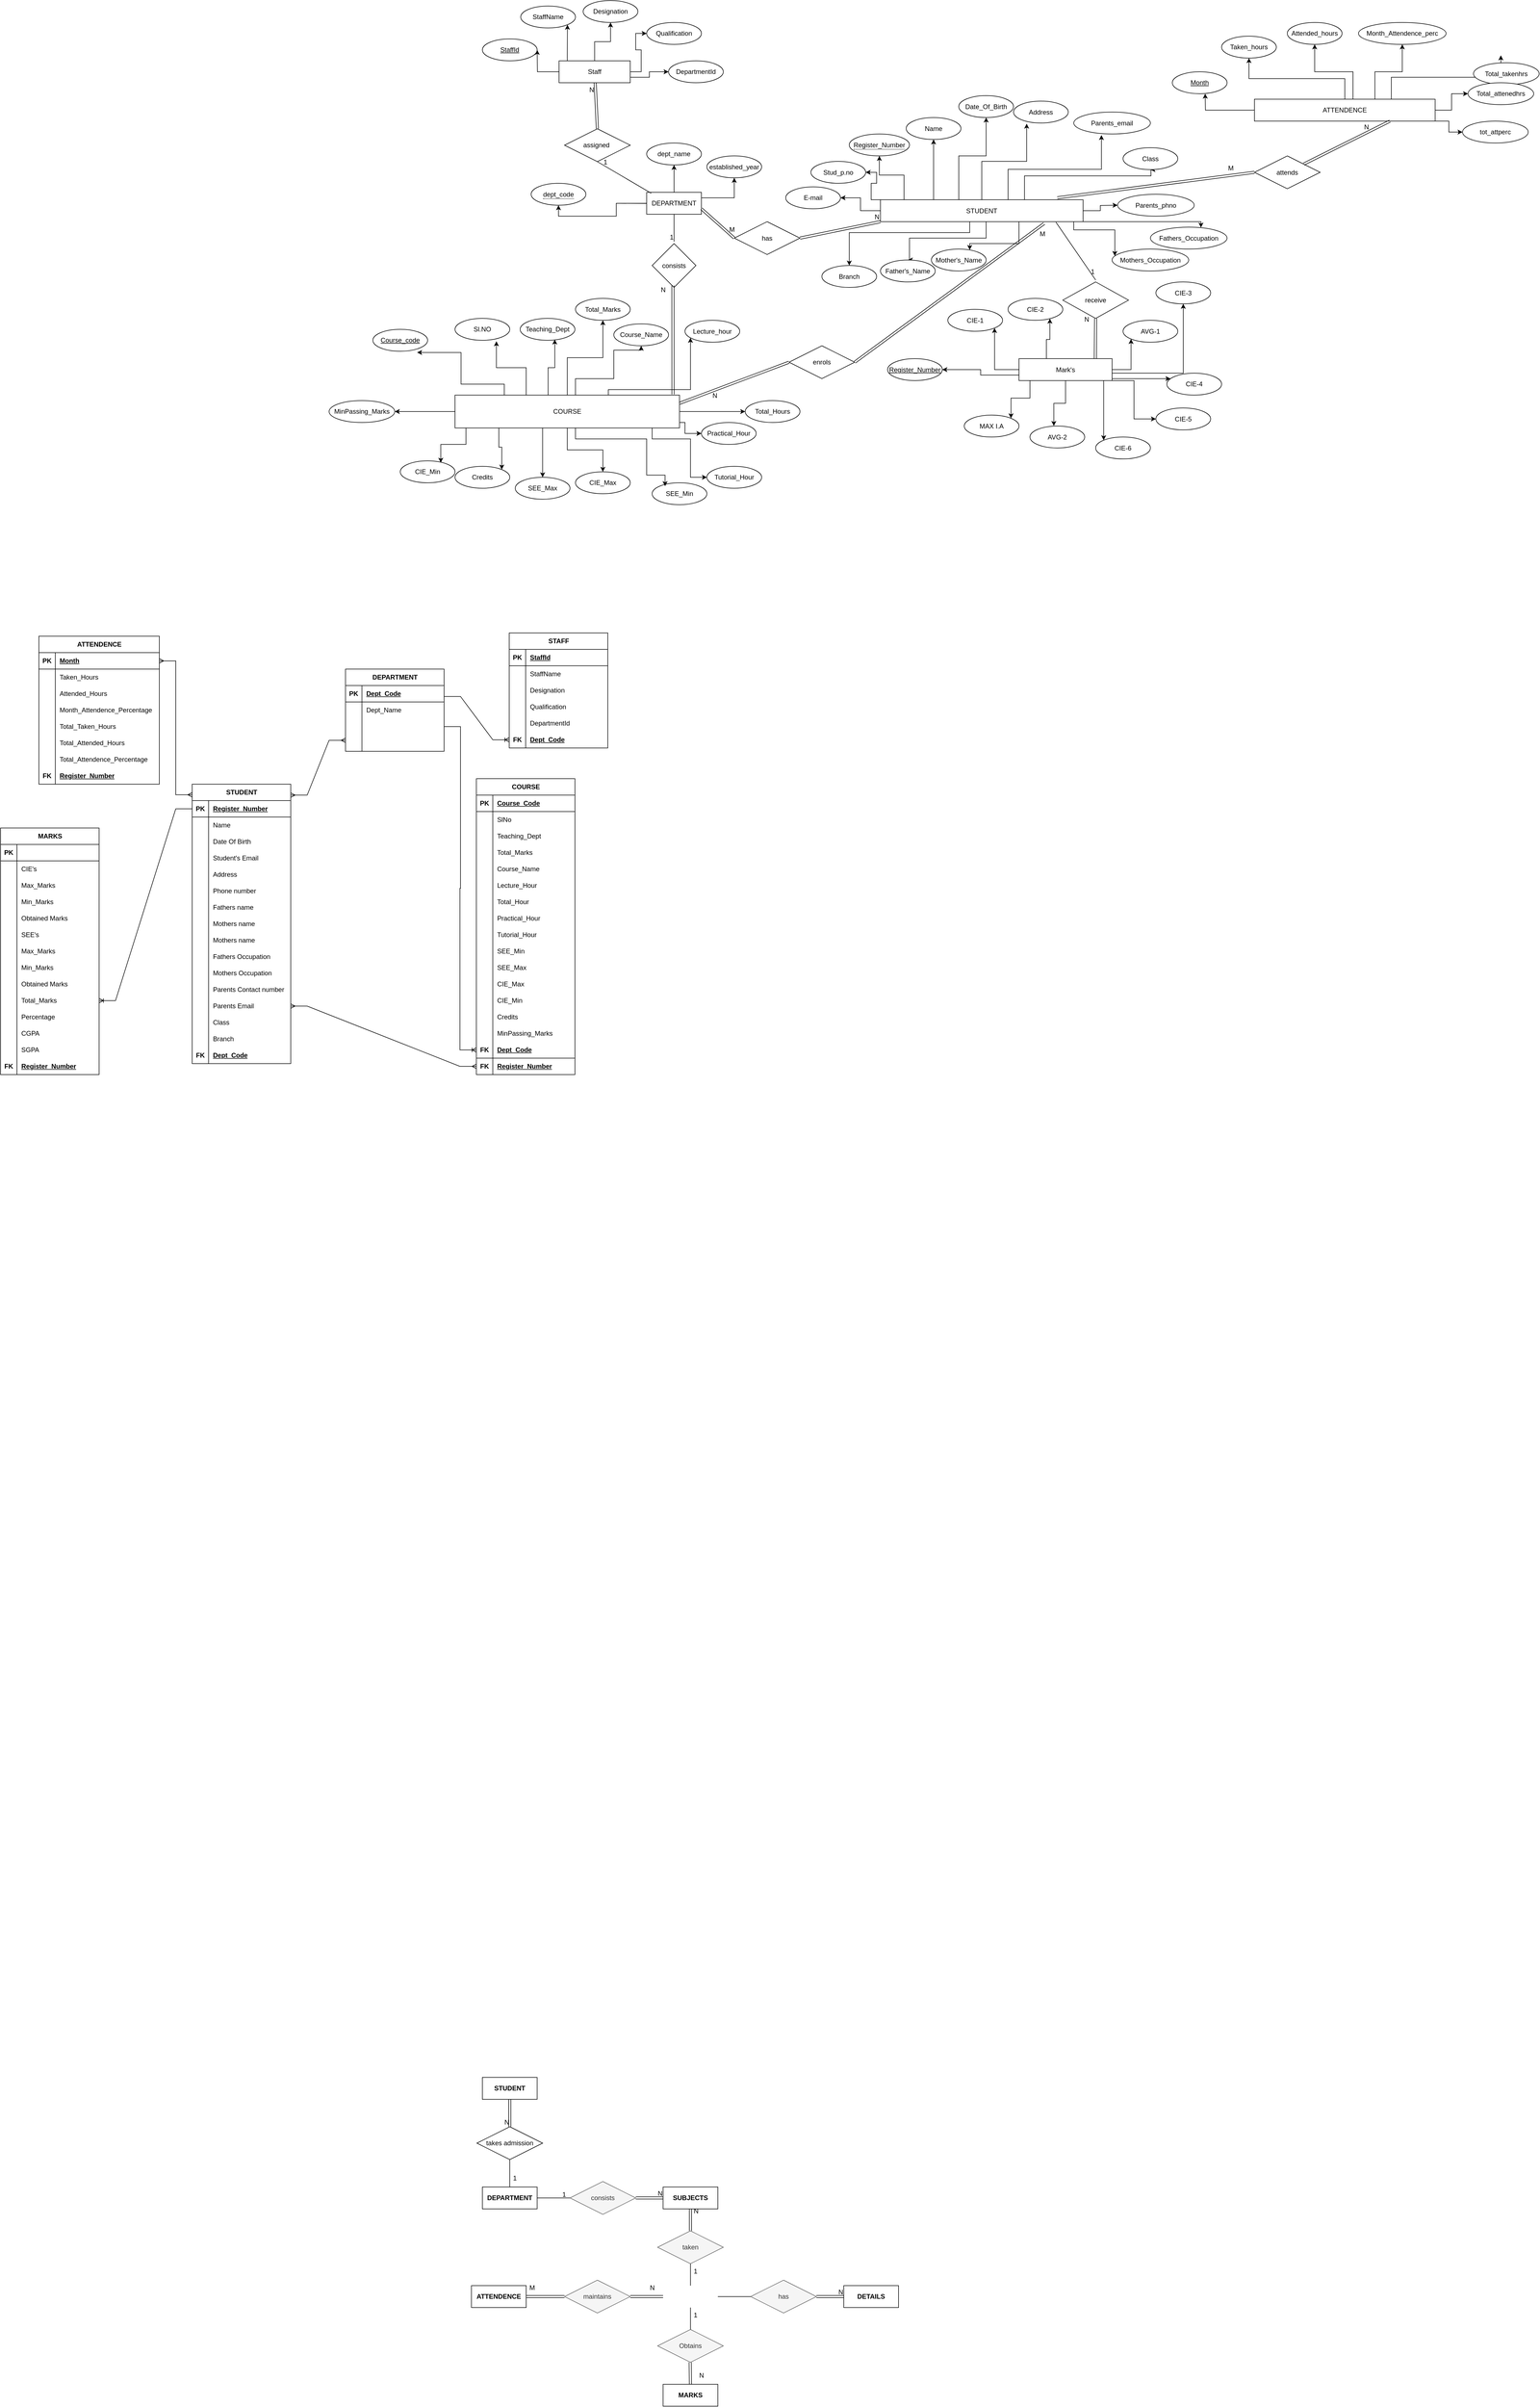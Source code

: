 <mxfile version="22.1.22" type="device">
  <diagram name="Page-1" id="t9J6_2YBLz5P91tE2Qnj">
    <mxGraphModel dx="2140" dy="1865" grid="1" gridSize="10" guides="1" tooltips="1" connect="1" arrows="1" fold="1" page="1" pageScale="1" pageWidth="827" pageHeight="1169" math="0" shadow="0">
      <root>
        <mxCell id="0" />
        <mxCell id="1" parent="0" />
        <mxCell id="GfxJROJibWRm0o2tWPYg-1" value="&lt;b&gt;DEPARTMENT&lt;/b&gt;" style="whiteSpace=wrap;html=1;align=center;" parent="1" vertex="1">
          <mxGeometry x="90" y="3420" width="100" height="40" as="geometry" />
        </mxCell>
        <mxCell id="GfxJROJibWRm0o2tWPYg-2" value="&lt;b&gt;SUBJECTS&lt;/b&gt;" style="whiteSpace=wrap;html=1;align=center;" parent="1" vertex="1">
          <mxGeometry x="420" y="3420" width="100" height="40" as="geometry" />
        </mxCell>
        <mxCell id="GfxJROJibWRm0o2tWPYg-12" value="consists" style="shape=rhombus;perimeter=rhombusPerimeter;whiteSpace=wrap;html=1;align=center;fillColor=#f5f5f5;fontColor=#333333;strokeColor=#666666;" parent="1" vertex="1">
          <mxGeometry x="250" y="3410" width="120" height="60" as="geometry" />
        </mxCell>
        <mxCell id="GfxJROJibWRm0o2tWPYg-23" value="" style="endArrow=none;html=1;rounded=0;" parent="1" edge="1">
          <mxGeometry relative="1" as="geometry">
            <mxPoint x="190" y="3440" as="sourcePoint" />
            <mxPoint x="250" y="3440" as="targetPoint" />
          </mxGeometry>
        </mxCell>
        <mxCell id="GfxJROJibWRm0o2tWPYg-24" value="" style="shape=link;html=1;rounded=0;" parent="1" edge="1">
          <mxGeometry relative="1" as="geometry">
            <mxPoint x="370" y="3440" as="sourcePoint" />
            <mxPoint x="420" y="3440" as="targetPoint" />
          </mxGeometry>
        </mxCell>
        <mxCell id="GfxJROJibWRm0o2tWPYg-25" value="N" style="resizable=0;html=1;whiteSpace=wrap;align=right;verticalAlign=bottom;" parent="GfxJROJibWRm0o2tWPYg-24" connectable="0" vertex="1">
          <mxGeometry x="1" relative="1" as="geometry" />
        </mxCell>
        <mxCell id="GfxJROJibWRm0o2tWPYg-29" value="&lt;b&gt;DETAILS&lt;/b&gt;" style="whiteSpace=wrap;html=1;align=center;" parent="1" vertex="1">
          <mxGeometry x="750" y="3600" width="100" height="40" as="geometry" />
        </mxCell>
        <mxCell id="GfxJROJibWRm0o2tWPYg-30" value="has" style="shape=rhombus;perimeter=rhombusPerimeter;whiteSpace=wrap;html=1;align=center;fillColor=#f5f5f5;fontColor=#333333;strokeColor=#666666;" parent="1" vertex="1">
          <mxGeometry x="580" y="3590" width="120" height="60" as="geometry" />
        </mxCell>
        <mxCell id="GfxJROJibWRm0o2tWPYg-31" value="" style="endArrow=none;html=1;rounded=0;" parent="1" edge="1">
          <mxGeometry relative="1" as="geometry">
            <mxPoint x="520" y="3620" as="sourcePoint" />
            <mxPoint x="580" y="3620" as="targetPoint" />
          </mxGeometry>
        </mxCell>
        <mxCell id="GfxJROJibWRm0o2tWPYg-32" value="" style="shape=link;html=1;rounded=0;" parent="1" edge="1">
          <mxGeometry relative="1" as="geometry">
            <mxPoint x="700" y="3620" as="sourcePoint" />
            <mxPoint x="750" y="3620" as="targetPoint" />
          </mxGeometry>
        </mxCell>
        <mxCell id="GfxJROJibWRm0o2tWPYg-33" value="N" style="resizable=0;html=1;whiteSpace=wrap;align=right;verticalAlign=bottom;" parent="GfxJROJibWRm0o2tWPYg-32" connectable="0" vertex="1">
          <mxGeometry x="1" relative="1" as="geometry" />
        </mxCell>
        <mxCell id="GfxJROJibWRm0o2tWPYg-34" value="Obtains" style="shape=rhombus;perimeter=rhombusPerimeter;whiteSpace=wrap;html=1;align=center;fillColor=#f5f5f5;fontColor=#333333;strokeColor=#666666;" parent="1" vertex="1">
          <mxGeometry x="410" y="3680" width="120" height="60" as="geometry" />
        </mxCell>
        <mxCell id="GfxJROJibWRm0o2tWPYg-35" value="" style="endArrow=none;html=1;rounded=0;entryX=0.5;entryY=0;entryDx=0;entryDy=0;" parent="1" target="GfxJROJibWRm0o2tWPYg-34" edge="1">
          <mxGeometry relative="1" as="geometry">
            <mxPoint x="470" y="3640" as="sourcePoint" />
            <mxPoint x="461" y="3700" as="targetPoint" />
          </mxGeometry>
        </mxCell>
        <mxCell id="GfxJROJibWRm0o2tWPYg-36" value="taken" style="shape=rhombus;perimeter=rhombusPerimeter;whiteSpace=wrap;html=1;align=center;fillColor=#f5f5f5;fontColor=#333333;strokeColor=#666666;" parent="1" vertex="1">
          <mxGeometry x="410" y="3500" width="120" height="60" as="geometry" />
        </mxCell>
        <mxCell id="GfxJROJibWRm0o2tWPYg-38" value="" style="shape=link;html=1;rounded=0;entryX=0.5;entryY=1;entryDx=0;entryDy=0;" parent="1" target="GfxJROJibWRm0o2tWPYg-2" edge="1">
          <mxGeometry relative="1" as="geometry">
            <mxPoint x="470" y="3500" as="sourcePoint" />
            <mxPoint x="630" y="3500" as="targetPoint" />
          </mxGeometry>
        </mxCell>
        <mxCell id="GfxJROJibWRm0o2tWPYg-39" value="" style="resizable=0;html=1;whiteSpace=wrap;align=right;verticalAlign=bottom;" parent="GfxJROJibWRm0o2tWPYg-38" connectable="0" vertex="1">
          <mxGeometry x="1" relative="1" as="geometry" />
        </mxCell>
        <mxCell id="GfxJROJibWRm0o2tWPYg-40" value="" style="endArrow=none;html=1;rounded=0;entryX=0.5;entryY=0;entryDx=0;entryDy=0;" parent="1" edge="1">
          <mxGeometry relative="1" as="geometry">
            <mxPoint x="470" y="3560" as="sourcePoint" />
            <mxPoint x="470" y="3600" as="targetPoint" />
          </mxGeometry>
        </mxCell>
        <mxCell id="GfxJROJibWRm0o2tWPYg-41" value="&lt;b&gt;MARKS&lt;/b&gt;" style="whiteSpace=wrap;html=1;align=center;" parent="1" vertex="1">
          <mxGeometry x="420" y="3780" width="100" height="40" as="geometry" />
        </mxCell>
        <mxCell id="GfxJROJibWRm0o2tWPYg-42" value="" style="shape=link;html=1;rounded=0;entryX=0.5;entryY=1;entryDx=0;entryDy=0;" parent="1" edge="1">
          <mxGeometry relative="1" as="geometry">
            <mxPoint x="470" y="3780" as="sourcePoint" />
            <mxPoint x="469.5" y="3740" as="targetPoint" />
          </mxGeometry>
        </mxCell>
        <mxCell id="GfxJROJibWRm0o2tWPYg-43" value="" style="resizable=0;html=1;whiteSpace=wrap;align=right;verticalAlign=bottom;" parent="GfxJROJibWRm0o2tWPYg-42" connectable="0" vertex="1">
          <mxGeometry x="1" relative="1" as="geometry" />
        </mxCell>
        <mxCell id="GfxJROJibWRm0o2tWPYg-44" value="maintains" style="shape=rhombus;perimeter=rhombusPerimeter;whiteSpace=wrap;html=1;align=center;fillColor=#f5f5f5;fontColor=#333333;strokeColor=#666666;" parent="1" vertex="1">
          <mxGeometry x="240" y="3590" width="120" height="60" as="geometry" />
        </mxCell>
        <mxCell id="GfxJROJibWRm0o2tWPYg-45" value="&lt;b&gt;ATTENDENCE&lt;/b&gt;" style="whiteSpace=wrap;html=1;align=center;" parent="1" vertex="1">
          <mxGeometry x="70" y="3600" width="100" height="40" as="geometry" />
        </mxCell>
        <mxCell id="GfxJROJibWRm0o2tWPYg-46" value="" style="shape=link;html=1;rounded=0;" parent="1" edge="1">
          <mxGeometry relative="1" as="geometry">
            <mxPoint x="360" y="3620" as="sourcePoint" />
            <mxPoint x="420" y="3620" as="targetPoint" />
          </mxGeometry>
        </mxCell>
        <mxCell id="GfxJROJibWRm0o2tWPYg-47" value="" style="resizable=0;html=1;whiteSpace=wrap;align=right;verticalAlign=bottom;" parent="GfxJROJibWRm0o2tWPYg-46" connectable="0" vertex="1">
          <mxGeometry x="1" relative="1" as="geometry" />
        </mxCell>
        <mxCell id="GfxJROJibWRm0o2tWPYg-51" value="" style="shape=link;html=1;rounded=0;" parent="1" edge="1">
          <mxGeometry relative="1" as="geometry">
            <mxPoint x="170" y="3620" as="sourcePoint" />
            <mxPoint x="240" y="3620" as="targetPoint" />
          </mxGeometry>
        </mxCell>
        <mxCell id="GfxJROJibWRm0o2tWPYg-52" value="" style="resizable=0;html=1;whiteSpace=wrap;align=right;verticalAlign=bottom;" parent="GfxJROJibWRm0o2tWPYg-51" connectable="0" vertex="1">
          <mxGeometry x="1" relative="1" as="geometry" />
        </mxCell>
        <mxCell id="GfxJROJibWRm0o2tWPYg-53" value="M" style="text;strokeColor=none;fillColor=none;spacingLeft=4;spacingRight=4;overflow=hidden;rotatable=0;points=[[0,0.5],[1,0.5]];portConstraint=eastwest;fontSize=12;whiteSpace=wrap;html=1;" parent="1" vertex="1">
          <mxGeometry x="170" y="3590" width="40" height="30" as="geometry" />
        </mxCell>
        <mxCell id="GfxJROJibWRm0o2tWPYg-54" value="N" style="text;strokeColor=none;fillColor=none;spacingLeft=4;spacingRight=4;overflow=hidden;rotatable=0;points=[[0,0.5],[1,0.5]];portConstraint=eastwest;fontSize=12;whiteSpace=wrap;html=1;" parent="1" vertex="1">
          <mxGeometry x="390" y="3590" width="40" height="30" as="geometry" />
        </mxCell>
        <mxCell id="GfxJROJibWRm0o2tWPYg-55" value="N" style="text;strokeColor=none;fillColor=none;spacingLeft=4;spacingRight=4;overflow=hidden;rotatable=0;points=[[0,0.5],[1,0.5]];portConstraint=eastwest;fontSize=12;whiteSpace=wrap;html=1;" parent="1" vertex="1">
          <mxGeometry x="480" y="3750" width="40" height="30" as="geometry" />
        </mxCell>
        <mxCell id="GfxJROJibWRm0o2tWPYg-56" value="1" style="text;strokeColor=none;fillColor=none;spacingLeft=4;spacingRight=4;overflow=hidden;rotatable=0;points=[[0,0.5],[1,0.5]];portConstraint=eastwest;fontSize=12;whiteSpace=wrap;html=1;" parent="1" vertex="1">
          <mxGeometry x="470" y="3640" width="40" height="30" as="geometry" />
        </mxCell>
        <mxCell id="GfxJROJibWRm0o2tWPYg-57" value="1" style="text;strokeColor=none;fillColor=none;spacingLeft=4;spacingRight=4;overflow=hidden;rotatable=0;points=[[0,0.5],[1,0.5]];portConstraint=eastwest;fontSize=12;whiteSpace=wrap;html=1;" parent="1" vertex="1">
          <mxGeometry x="470" y="3560" width="40" height="30" as="geometry" />
        </mxCell>
        <mxCell id="GfxJROJibWRm0o2tWPYg-58" value="N" style="text;strokeColor=none;fillColor=none;spacingLeft=4;spacingRight=4;overflow=hidden;rotatable=0;points=[[0,0.5],[1,0.5]];portConstraint=eastwest;fontSize=12;whiteSpace=wrap;html=1;" parent="1" vertex="1">
          <mxGeometry x="470" y="3450" width="40" height="30" as="geometry" />
        </mxCell>
        <mxCell id="GfxJROJibWRm0o2tWPYg-59" value="1" style="text;strokeColor=none;fillColor=none;spacingLeft=4;spacingRight=4;overflow=hidden;rotatable=0;points=[[0,0.5],[1,0.5]];portConstraint=eastwest;fontSize=12;whiteSpace=wrap;html=1;" parent="1" vertex="1">
          <mxGeometry x="230" y="3420" width="40" height="30" as="geometry" />
        </mxCell>
        <mxCell id="GfxJROJibWRm0o2tWPYg-61" value="&lt;b&gt;STUDENT&lt;/b&gt;" style="whiteSpace=wrap;html=1;align=center;" parent="1" vertex="1">
          <mxGeometry x="90" y="3220" width="100" height="40" as="geometry" />
        </mxCell>
        <mxCell id="GfxJROJibWRm0o2tWPYg-62" value="takes admission" style="shape=rhombus;perimeter=rhombusPerimeter;whiteSpace=wrap;html=1;align=center;" parent="1" vertex="1">
          <mxGeometry x="80" y="3310" width="120" height="60" as="geometry" />
        </mxCell>
        <mxCell id="GfxJROJibWRm0o2tWPYg-69" value="" style="shape=link;html=1;rounded=0;entryX=0.5;entryY=0;entryDx=0;entryDy=0;" parent="1" target="GfxJROJibWRm0o2tWPYg-62" edge="1">
          <mxGeometry relative="1" as="geometry">
            <mxPoint x="140" y="3260" as="sourcePoint" />
            <mxPoint x="290" y="3270" as="targetPoint" />
          </mxGeometry>
        </mxCell>
        <mxCell id="GfxJROJibWRm0o2tWPYg-70" value="" style="resizable=0;html=1;whiteSpace=wrap;align=left;verticalAlign=bottom;" parent="GfxJROJibWRm0o2tWPYg-69" connectable="0" vertex="1">
          <mxGeometry x="-1" relative="1" as="geometry">
            <mxPoint x="430" y="-2950" as="offset" />
          </mxGeometry>
        </mxCell>
        <mxCell id="GfxJROJibWRm0o2tWPYg-71" value="N" style="resizable=0;html=1;whiteSpace=wrap;align=right;verticalAlign=bottom;" parent="GfxJROJibWRm0o2tWPYg-69" connectable="0" vertex="1">
          <mxGeometry x="1" relative="1" as="geometry" />
        </mxCell>
        <mxCell id="GfxJROJibWRm0o2tWPYg-72" value="" style="endArrow=none;html=1;rounded=0;entryX=0.5;entryY=0;entryDx=0;entryDy=0;" parent="1" target="GfxJROJibWRm0o2tWPYg-1" edge="1">
          <mxGeometry relative="1" as="geometry">
            <mxPoint x="140" y="3370" as="sourcePoint" />
            <mxPoint x="300" y="3370" as="targetPoint" />
          </mxGeometry>
        </mxCell>
        <mxCell id="GfxJROJibWRm0o2tWPYg-73" value="1" style="text;strokeColor=none;fillColor=none;spacingLeft=4;spacingRight=4;overflow=hidden;rotatable=0;points=[[0,0.5],[1,0.5]];portConstraint=eastwest;fontSize=12;whiteSpace=wrap;html=1;" parent="1" vertex="1">
          <mxGeometry x="140" y="3390" width="40" height="30" as="geometry" />
        </mxCell>
        <mxCell id="GfxJROJibWRm0o2tWPYg-74" value="STUDENT" style="shape=table;startSize=30;container=1;collapsible=1;childLayout=tableLayout;fixedRows=1;rowLines=0;fontStyle=1;align=center;resizeLast=1;html=1;" parent="1" vertex="1">
          <mxGeometry x="-440" y="860" width="180" height="510" as="geometry">
            <mxRectangle x="90" y="870" width="100" height="30" as="alternateBounds" />
          </mxGeometry>
        </mxCell>
        <mxCell id="GfxJROJibWRm0o2tWPYg-75" value="" style="shape=tableRow;horizontal=0;startSize=0;swimlaneHead=0;swimlaneBody=0;fillColor=none;collapsible=0;dropTarget=0;points=[[0,0.5],[1,0.5]];portConstraint=eastwest;top=0;left=0;right=0;bottom=1;" parent="GfxJROJibWRm0o2tWPYg-74" vertex="1">
          <mxGeometry y="30" width="180" height="30" as="geometry" />
        </mxCell>
        <mxCell id="GfxJROJibWRm0o2tWPYg-76" value="PK" style="shape=partialRectangle;connectable=0;fillColor=none;top=0;left=0;bottom=0;right=0;fontStyle=1;overflow=hidden;whiteSpace=wrap;html=1;" parent="GfxJROJibWRm0o2tWPYg-75" vertex="1">
          <mxGeometry width="30" height="30" as="geometry">
            <mxRectangle width="30" height="30" as="alternateBounds" />
          </mxGeometry>
        </mxCell>
        <mxCell id="GfxJROJibWRm0o2tWPYg-77" value="Register_Number" style="shape=partialRectangle;connectable=0;fillColor=none;top=0;left=0;bottom=0;right=0;align=left;spacingLeft=6;fontStyle=5;overflow=hidden;whiteSpace=wrap;html=1;" parent="GfxJROJibWRm0o2tWPYg-75" vertex="1">
          <mxGeometry x="30" width="150" height="30" as="geometry">
            <mxRectangle width="150" height="30" as="alternateBounds" />
          </mxGeometry>
        </mxCell>
        <mxCell id="GfxJROJibWRm0o2tWPYg-78" value="" style="shape=tableRow;horizontal=0;startSize=0;swimlaneHead=0;swimlaneBody=0;fillColor=none;collapsible=0;dropTarget=0;points=[[0,0.5],[1,0.5]];portConstraint=eastwest;top=0;left=0;right=0;bottom=0;" parent="GfxJROJibWRm0o2tWPYg-74" vertex="1">
          <mxGeometry y="60" width="180" height="30" as="geometry" />
        </mxCell>
        <mxCell id="GfxJROJibWRm0o2tWPYg-79" value="" style="shape=partialRectangle;connectable=0;fillColor=none;top=0;left=0;bottom=0;right=0;editable=1;overflow=hidden;whiteSpace=wrap;html=1;" parent="GfxJROJibWRm0o2tWPYg-78" vertex="1">
          <mxGeometry width="30" height="30" as="geometry">
            <mxRectangle width="30" height="30" as="alternateBounds" />
          </mxGeometry>
        </mxCell>
        <mxCell id="GfxJROJibWRm0o2tWPYg-80" value="Name" style="shape=partialRectangle;connectable=0;fillColor=none;top=0;left=0;bottom=0;right=0;align=left;spacingLeft=6;overflow=hidden;whiteSpace=wrap;html=1;" parent="GfxJROJibWRm0o2tWPYg-78" vertex="1">
          <mxGeometry x="30" width="150" height="30" as="geometry">
            <mxRectangle width="150" height="30" as="alternateBounds" />
          </mxGeometry>
        </mxCell>
        <mxCell id="GfxJROJibWRm0o2tWPYg-81" value="" style="shape=tableRow;horizontal=0;startSize=0;swimlaneHead=0;swimlaneBody=0;fillColor=none;collapsible=0;dropTarget=0;points=[[0,0.5],[1,0.5]];portConstraint=eastwest;top=0;left=0;right=0;bottom=0;" parent="GfxJROJibWRm0o2tWPYg-74" vertex="1">
          <mxGeometry y="90" width="180" height="30" as="geometry" />
        </mxCell>
        <mxCell id="GfxJROJibWRm0o2tWPYg-82" value="" style="shape=partialRectangle;connectable=0;fillColor=none;top=0;left=0;bottom=0;right=0;editable=1;overflow=hidden;whiteSpace=wrap;html=1;" parent="GfxJROJibWRm0o2tWPYg-81" vertex="1">
          <mxGeometry width="30" height="30" as="geometry">
            <mxRectangle width="30" height="30" as="alternateBounds" />
          </mxGeometry>
        </mxCell>
        <mxCell id="GfxJROJibWRm0o2tWPYg-83" value="Date Of Birth" style="shape=partialRectangle;connectable=0;fillColor=none;top=0;left=0;bottom=0;right=0;align=left;spacingLeft=6;overflow=hidden;whiteSpace=wrap;html=1;" parent="GfxJROJibWRm0o2tWPYg-81" vertex="1">
          <mxGeometry x="30" width="150" height="30" as="geometry">
            <mxRectangle width="150" height="30" as="alternateBounds" />
          </mxGeometry>
        </mxCell>
        <mxCell id="GfxJROJibWRm0o2tWPYg-84" value="" style="shape=tableRow;horizontal=0;startSize=0;swimlaneHead=0;swimlaneBody=0;fillColor=none;collapsible=0;dropTarget=0;points=[[0,0.5],[1,0.5]];portConstraint=eastwest;top=0;left=0;right=0;bottom=0;" parent="GfxJROJibWRm0o2tWPYg-74" vertex="1">
          <mxGeometry y="120" width="180" height="30" as="geometry" />
        </mxCell>
        <mxCell id="GfxJROJibWRm0o2tWPYg-85" value="" style="shape=partialRectangle;connectable=0;fillColor=none;top=0;left=0;bottom=0;right=0;editable=1;overflow=hidden;whiteSpace=wrap;html=1;" parent="GfxJROJibWRm0o2tWPYg-84" vertex="1">
          <mxGeometry width="30" height="30" as="geometry">
            <mxRectangle width="30" height="30" as="alternateBounds" />
          </mxGeometry>
        </mxCell>
        <mxCell id="GfxJROJibWRm0o2tWPYg-86" value="Student&#39;s Email" style="shape=partialRectangle;connectable=0;fillColor=none;top=0;left=0;bottom=0;right=0;align=left;spacingLeft=6;overflow=hidden;whiteSpace=wrap;html=1;" parent="GfxJROJibWRm0o2tWPYg-84" vertex="1">
          <mxGeometry x="30" width="150" height="30" as="geometry">
            <mxRectangle width="150" height="30" as="alternateBounds" />
          </mxGeometry>
        </mxCell>
        <mxCell id="GfxJROJibWRm0o2tWPYg-87" value="" style="shape=tableRow;horizontal=0;startSize=0;swimlaneHead=0;swimlaneBody=0;fillColor=none;collapsible=0;dropTarget=0;points=[[0,0.5],[1,0.5]];portConstraint=eastwest;top=0;left=0;right=0;bottom=0;" parent="GfxJROJibWRm0o2tWPYg-74" vertex="1">
          <mxGeometry y="150" width="180" height="30" as="geometry" />
        </mxCell>
        <mxCell id="GfxJROJibWRm0o2tWPYg-88" value="" style="shape=partialRectangle;connectable=0;fillColor=none;top=0;left=0;bottom=0;right=0;editable=1;overflow=hidden;whiteSpace=wrap;html=1;" parent="GfxJROJibWRm0o2tWPYg-87" vertex="1">
          <mxGeometry width="30" height="30" as="geometry">
            <mxRectangle width="30" height="30" as="alternateBounds" />
          </mxGeometry>
        </mxCell>
        <mxCell id="GfxJROJibWRm0o2tWPYg-89" value="Address" style="shape=partialRectangle;connectable=0;fillColor=none;top=0;left=0;bottom=0;right=0;align=left;spacingLeft=6;overflow=hidden;whiteSpace=wrap;html=1;" parent="GfxJROJibWRm0o2tWPYg-87" vertex="1">
          <mxGeometry x="30" width="150" height="30" as="geometry">
            <mxRectangle width="150" height="30" as="alternateBounds" />
          </mxGeometry>
        </mxCell>
        <mxCell id="GfxJROJibWRm0o2tWPYg-90" value="" style="shape=tableRow;horizontal=0;startSize=0;swimlaneHead=0;swimlaneBody=0;fillColor=none;collapsible=0;dropTarget=0;points=[[0,0.5],[1,0.5]];portConstraint=eastwest;top=0;left=0;right=0;bottom=0;" parent="GfxJROJibWRm0o2tWPYg-74" vertex="1">
          <mxGeometry y="180" width="180" height="30" as="geometry" />
        </mxCell>
        <mxCell id="GfxJROJibWRm0o2tWPYg-91" value="" style="shape=partialRectangle;connectable=0;fillColor=none;top=0;left=0;bottom=0;right=0;editable=1;overflow=hidden;whiteSpace=wrap;html=1;" parent="GfxJROJibWRm0o2tWPYg-90" vertex="1">
          <mxGeometry width="30" height="30" as="geometry">
            <mxRectangle width="30" height="30" as="alternateBounds" />
          </mxGeometry>
        </mxCell>
        <mxCell id="GfxJROJibWRm0o2tWPYg-92" value="Phone number" style="shape=partialRectangle;connectable=0;fillColor=none;top=0;left=0;bottom=0;right=0;align=left;spacingLeft=6;overflow=hidden;whiteSpace=wrap;html=1;" parent="GfxJROJibWRm0o2tWPYg-90" vertex="1">
          <mxGeometry x="30" width="150" height="30" as="geometry">
            <mxRectangle width="150" height="30" as="alternateBounds" />
          </mxGeometry>
        </mxCell>
        <mxCell id="GfxJROJibWRm0o2tWPYg-93" value="" style="shape=tableRow;horizontal=0;startSize=0;swimlaneHead=0;swimlaneBody=0;fillColor=none;collapsible=0;dropTarget=0;points=[[0,0.5],[1,0.5]];portConstraint=eastwest;top=0;left=0;right=0;bottom=0;" parent="GfxJROJibWRm0o2tWPYg-74" vertex="1">
          <mxGeometry y="210" width="180" height="30" as="geometry" />
        </mxCell>
        <mxCell id="GfxJROJibWRm0o2tWPYg-94" value="" style="shape=partialRectangle;connectable=0;fillColor=none;top=0;left=0;bottom=0;right=0;editable=1;overflow=hidden;whiteSpace=wrap;html=1;" parent="GfxJROJibWRm0o2tWPYg-93" vertex="1">
          <mxGeometry width="30" height="30" as="geometry">
            <mxRectangle width="30" height="30" as="alternateBounds" />
          </mxGeometry>
        </mxCell>
        <mxCell id="GfxJROJibWRm0o2tWPYg-95" value="Fathers name" style="shape=partialRectangle;connectable=0;fillColor=none;top=0;left=0;bottom=0;right=0;align=left;spacingLeft=6;overflow=hidden;whiteSpace=wrap;html=1;" parent="GfxJROJibWRm0o2tWPYg-93" vertex="1">
          <mxGeometry x="30" width="150" height="30" as="geometry">
            <mxRectangle width="150" height="30" as="alternateBounds" />
          </mxGeometry>
        </mxCell>
        <mxCell id="s1SNR_QPu-eofbs0jsCO-167" value="" style="shape=tableRow;horizontal=0;startSize=0;swimlaneHead=0;swimlaneBody=0;fillColor=none;collapsible=0;dropTarget=0;points=[[0,0.5],[1,0.5]];portConstraint=eastwest;top=0;left=0;right=0;bottom=0;" vertex="1" parent="GfxJROJibWRm0o2tWPYg-74">
          <mxGeometry y="240" width="180" height="30" as="geometry" />
        </mxCell>
        <mxCell id="s1SNR_QPu-eofbs0jsCO-168" value="" style="shape=partialRectangle;connectable=0;fillColor=none;top=0;left=0;bottom=0;right=0;editable=1;overflow=hidden;whiteSpace=wrap;html=1;" vertex="1" parent="s1SNR_QPu-eofbs0jsCO-167">
          <mxGeometry width="30" height="30" as="geometry">
            <mxRectangle width="30" height="30" as="alternateBounds" />
          </mxGeometry>
        </mxCell>
        <mxCell id="s1SNR_QPu-eofbs0jsCO-169" value="Mothers name" style="shape=partialRectangle;connectable=0;fillColor=none;top=0;left=0;bottom=0;right=0;align=left;spacingLeft=6;overflow=hidden;whiteSpace=wrap;html=1;" vertex="1" parent="s1SNR_QPu-eofbs0jsCO-167">
          <mxGeometry x="30" width="150" height="30" as="geometry">
            <mxRectangle width="150" height="30" as="alternateBounds" />
          </mxGeometry>
        </mxCell>
        <mxCell id="GfxJROJibWRm0o2tWPYg-96" value="" style="shape=tableRow;horizontal=0;startSize=0;swimlaneHead=0;swimlaneBody=0;fillColor=none;collapsible=0;dropTarget=0;points=[[0,0.5],[1,0.5]];portConstraint=eastwest;top=0;left=0;right=0;bottom=0;" parent="GfxJROJibWRm0o2tWPYg-74" vertex="1">
          <mxGeometry y="270" width="180" height="30" as="geometry" />
        </mxCell>
        <mxCell id="GfxJROJibWRm0o2tWPYg-97" value="" style="shape=partialRectangle;connectable=0;fillColor=none;top=0;left=0;bottom=0;right=0;editable=1;overflow=hidden;whiteSpace=wrap;html=1;" parent="GfxJROJibWRm0o2tWPYg-96" vertex="1">
          <mxGeometry width="30" height="30" as="geometry">
            <mxRectangle width="30" height="30" as="alternateBounds" />
          </mxGeometry>
        </mxCell>
        <mxCell id="GfxJROJibWRm0o2tWPYg-98" value="Mothers name" style="shape=partialRectangle;connectable=0;fillColor=none;top=0;left=0;bottom=0;right=0;align=left;spacingLeft=6;overflow=hidden;whiteSpace=wrap;html=1;" parent="GfxJROJibWRm0o2tWPYg-96" vertex="1">
          <mxGeometry x="30" width="150" height="30" as="geometry">
            <mxRectangle width="150" height="30" as="alternateBounds" />
          </mxGeometry>
        </mxCell>
        <mxCell id="GfxJROJibWRm0o2tWPYg-99" value="" style="shape=tableRow;horizontal=0;startSize=0;swimlaneHead=0;swimlaneBody=0;fillColor=none;collapsible=0;dropTarget=0;points=[[0,0.5],[1,0.5]];portConstraint=eastwest;top=0;left=0;right=0;bottom=0;" parent="GfxJROJibWRm0o2tWPYg-74" vertex="1">
          <mxGeometry y="300" width="180" height="30" as="geometry" />
        </mxCell>
        <mxCell id="GfxJROJibWRm0o2tWPYg-100" value="" style="shape=partialRectangle;connectable=0;fillColor=none;top=0;left=0;bottom=0;right=0;editable=1;overflow=hidden;whiteSpace=wrap;html=1;" parent="GfxJROJibWRm0o2tWPYg-99" vertex="1">
          <mxGeometry width="30" height="30" as="geometry">
            <mxRectangle width="30" height="30" as="alternateBounds" />
          </mxGeometry>
        </mxCell>
        <mxCell id="GfxJROJibWRm0o2tWPYg-101" value="Fathers Occupation" style="shape=partialRectangle;connectable=0;fillColor=none;top=0;left=0;bottom=0;right=0;align=left;spacingLeft=6;overflow=hidden;whiteSpace=wrap;html=1;" parent="GfxJROJibWRm0o2tWPYg-99" vertex="1">
          <mxGeometry x="30" width="150" height="30" as="geometry">
            <mxRectangle width="150" height="30" as="alternateBounds" />
          </mxGeometry>
        </mxCell>
        <mxCell id="GfxJROJibWRm0o2tWPYg-102" value="" style="shape=tableRow;horizontal=0;startSize=0;swimlaneHead=0;swimlaneBody=0;fillColor=none;collapsible=0;dropTarget=0;points=[[0,0.5],[1,0.5]];portConstraint=eastwest;top=0;left=0;right=0;bottom=0;" parent="GfxJROJibWRm0o2tWPYg-74" vertex="1">
          <mxGeometry y="330" width="180" height="30" as="geometry" />
        </mxCell>
        <mxCell id="GfxJROJibWRm0o2tWPYg-103" value="" style="shape=partialRectangle;connectable=0;fillColor=none;top=0;left=0;bottom=0;right=0;editable=1;overflow=hidden;whiteSpace=wrap;html=1;" parent="GfxJROJibWRm0o2tWPYg-102" vertex="1">
          <mxGeometry width="30" height="30" as="geometry">
            <mxRectangle width="30" height="30" as="alternateBounds" />
          </mxGeometry>
        </mxCell>
        <mxCell id="GfxJROJibWRm0o2tWPYg-104" value="Mothers Occupation" style="shape=partialRectangle;connectable=0;fillColor=none;top=0;left=0;bottom=0;right=0;align=left;spacingLeft=6;overflow=hidden;whiteSpace=wrap;html=1;" parent="GfxJROJibWRm0o2tWPYg-102" vertex="1">
          <mxGeometry x="30" width="150" height="30" as="geometry">
            <mxRectangle width="150" height="30" as="alternateBounds" />
          </mxGeometry>
        </mxCell>
        <mxCell id="GfxJROJibWRm0o2tWPYg-105" value="" style="shape=tableRow;horizontal=0;startSize=0;swimlaneHead=0;swimlaneBody=0;fillColor=none;collapsible=0;dropTarget=0;points=[[0,0.5],[1,0.5]];portConstraint=eastwest;top=0;left=0;right=0;bottom=0;" parent="GfxJROJibWRm0o2tWPYg-74" vertex="1">
          <mxGeometry y="360" width="180" height="30" as="geometry" />
        </mxCell>
        <mxCell id="GfxJROJibWRm0o2tWPYg-106" value="" style="shape=partialRectangle;connectable=0;fillColor=none;top=0;left=0;bottom=0;right=0;editable=1;overflow=hidden;whiteSpace=wrap;html=1;" parent="GfxJROJibWRm0o2tWPYg-105" vertex="1">
          <mxGeometry width="30" height="30" as="geometry">
            <mxRectangle width="30" height="30" as="alternateBounds" />
          </mxGeometry>
        </mxCell>
        <mxCell id="GfxJROJibWRm0o2tWPYg-107" value="Parents Contact number" style="shape=partialRectangle;connectable=0;fillColor=none;top=0;left=0;bottom=0;right=0;align=left;spacingLeft=6;overflow=hidden;whiteSpace=wrap;html=1;" parent="GfxJROJibWRm0o2tWPYg-105" vertex="1">
          <mxGeometry x="30" width="150" height="30" as="geometry">
            <mxRectangle width="150" height="30" as="alternateBounds" />
          </mxGeometry>
        </mxCell>
        <mxCell id="GfxJROJibWRm0o2tWPYg-111" value="" style="shape=tableRow;horizontal=0;startSize=0;swimlaneHead=0;swimlaneBody=0;fillColor=none;collapsible=0;dropTarget=0;points=[[0,0.5],[1,0.5]];portConstraint=eastwest;top=0;left=0;right=0;bottom=0;" parent="GfxJROJibWRm0o2tWPYg-74" vertex="1">
          <mxGeometry y="390" width="180" height="30" as="geometry" />
        </mxCell>
        <mxCell id="GfxJROJibWRm0o2tWPYg-112" value="" style="shape=partialRectangle;connectable=0;fillColor=none;top=0;left=0;bottom=0;right=0;editable=1;overflow=hidden;whiteSpace=wrap;html=1;" parent="GfxJROJibWRm0o2tWPYg-111" vertex="1">
          <mxGeometry width="30" height="30" as="geometry">
            <mxRectangle width="30" height="30" as="alternateBounds" />
          </mxGeometry>
        </mxCell>
        <mxCell id="GfxJROJibWRm0o2tWPYg-113" value="Parents Email" style="shape=partialRectangle;connectable=0;fillColor=none;top=0;left=0;bottom=0;right=0;align=left;spacingLeft=6;overflow=hidden;whiteSpace=wrap;html=1;" parent="GfxJROJibWRm0o2tWPYg-111" vertex="1">
          <mxGeometry x="30" width="150" height="30" as="geometry">
            <mxRectangle width="150" height="30" as="alternateBounds" />
          </mxGeometry>
        </mxCell>
        <mxCell id="GfxJROJibWRm0o2tWPYg-114" value="" style="shape=tableRow;horizontal=0;startSize=0;swimlaneHead=0;swimlaneBody=0;fillColor=none;collapsible=0;dropTarget=0;points=[[0,0.5],[1,0.5]];portConstraint=eastwest;top=0;left=0;right=0;bottom=0;" parent="GfxJROJibWRm0o2tWPYg-74" vertex="1">
          <mxGeometry y="420" width="180" height="30" as="geometry" />
        </mxCell>
        <mxCell id="GfxJROJibWRm0o2tWPYg-115" value="" style="shape=partialRectangle;connectable=0;fillColor=none;top=0;left=0;bottom=0;right=0;editable=1;overflow=hidden;whiteSpace=wrap;html=1;" parent="GfxJROJibWRm0o2tWPYg-114" vertex="1">
          <mxGeometry width="30" height="30" as="geometry">
            <mxRectangle width="30" height="30" as="alternateBounds" />
          </mxGeometry>
        </mxCell>
        <mxCell id="GfxJROJibWRm0o2tWPYg-116" value="Class" style="shape=partialRectangle;connectable=0;fillColor=none;top=0;left=0;bottom=0;right=0;align=left;spacingLeft=6;overflow=hidden;whiteSpace=wrap;html=1;" parent="GfxJROJibWRm0o2tWPYg-114" vertex="1">
          <mxGeometry x="30" width="150" height="30" as="geometry">
            <mxRectangle width="150" height="30" as="alternateBounds" />
          </mxGeometry>
        </mxCell>
        <mxCell id="GfxJROJibWRm0o2tWPYg-117" value="" style="shape=tableRow;horizontal=0;startSize=0;swimlaneHead=0;swimlaneBody=0;fillColor=none;collapsible=0;dropTarget=0;points=[[0,0.5],[1,0.5]];portConstraint=eastwest;top=0;left=0;right=0;bottom=0;" parent="GfxJROJibWRm0o2tWPYg-74" vertex="1">
          <mxGeometry y="450" width="180" height="30" as="geometry" />
        </mxCell>
        <mxCell id="GfxJROJibWRm0o2tWPYg-118" value="" style="shape=partialRectangle;connectable=0;fillColor=none;top=0;left=0;bottom=0;right=0;editable=1;overflow=hidden;whiteSpace=wrap;html=1;" parent="GfxJROJibWRm0o2tWPYg-117" vertex="1">
          <mxGeometry width="30" height="30" as="geometry">
            <mxRectangle width="30" height="30" as="alternateBounds" />
          </mxGeometry>
        </mxCell>
        <mxCell id="GfxJROJibWRm0o2tWPYg-119" value="Branch" style="shape=partialRectangle;connectable=0;fillColor=none;top=0;left=0;bottom=0;right=0;align=left;spacingLeft=6;overflow=hidden;whiteSpace=wrap;html=1;" parent="GfxJROJibWRm0o2tWPYg-117" vertex="1">
          <mxGeometry x="30" width="150" height="30" as="geometry">
            <mxRectangle width="150" height="30" as="alternateBounds" />
          </mxGeometry>
        </mxCell>
        <mxCell id="s1SNR_QPu-eofbs0jsCO-149" value="" style="shape=tableRow;horizontal=0;startSize=0;swimlaneHead=0;swimlaneBody=0;fillColor=none;collapsible=0;dropTarget=0;points=[[0,0.5],[1,0.5]];portConstraint=eastwest;top=0;left=0;right=0;bottom=1;" vertex="1" parent="GfxJROJibWRm0o2tWPYg-74">
          <mxGeometry y="480" width="180" height="30" as="geometry" />
        </mxCell>
        <mxCell id="s1SNR_QPu-eofbs0jsCO-150" value="FK" style="shape=partialRectangle;connectable=0;fillColor=none;top=0;left=0;bottom=0;right=0;fontStyle=1;overflow=hidden;whiteSpace=wrap;html=1;" vertex="1" parent="s1SNR_QPu-eofbs0jsCO-149">
          <mxGeometry width="30" height="30" as="geometry">
            <mxRectangle width="30" height="30" as="alternateBounds" />
          </mxGeometry>
        </mxCell>
        <mxCell id="s1SNR_QPu-eofbs0jsCO-151" value="Dept_Code" style="shape=partialRectangle;connectable=0;fillColor=none;top=0;left=0;bottom=0;right=0;align=left;spacingLeft=6;fontStyle=5;overflow=hidden;whiteSpace=wrap;html=1;" vertex="1" parent="s1SNR_QPu-eofbs0jsCO-149">
          <mxGeometry x="30" width="150" height="30" as="geometry">
            <mxRectangle width="150" height="30" as="alternateBounds" />
          </mxGeometry>
        </mxCell>
        <mxCell id="GfxJROJibWRm0o2tWPYg-120" value="DEPARTMENT" style="shape=table;startSize=30;container=1;collapsible=1;childLayout=tableLayout;fixedRows=1;rowLines=0;fontStyle=1;align=center;resizeLast=1;html=1;" parent="1" vertex="1">
          <mxGeometry x="-160" y="650" width="180" height="150" as="geometry">
            <mxRectangle x="90" y="870" width="100" height="30" as="alternateBounds" />
          </mxGeometry>
        </mxCell>
        <mxCell id="GfxJROJibWRm0o2tWPYg-121" value="" style="shape=tableRow;horizontal=0;startSize=0;swimlaneHead=0;swimlaneBody=0;fillColor=none;collapsible=0;dropTarget=0;points=[[0,0.5],[1,0.5]];portConstraint=eastwest;top=0;left=0;right=0;bottom=1;" parent="GfxJROJibWRm0o2tWPYg-120" vertex="1">
          <mxGeometry y="30" width="180" height="30" as="geometry" />
        </mxCell>
        <mxCell id="GfxJROJibWRm0o2tWPYg-122" value="PK" style="shape=partialRectangle;connectable=0;fillColor=none;top=0;left=0;bottom=0;right=0;fontStyle=1;overflow=hidden;whiteSpace=wrap;html=1;" parent="GfxJROJibWRm0o2tWPYg-121" vertex="1">
          <mxGeometry width="30" height="30" as="geometry">
            <mxRectangle width="30" height="30" as="alternateBounds" />
          </mxGeometry>
        </mxCell>
        <mxCell id="GfxJROJibWRm0o2tWPYg-123" value="Dept_Code" style="shape=partialRectangle;connectable=0;fillColor=none;top=0;left=0;bottom=0;right=0;align=left;spacingLeft=6;fontStyle=5;overflow=hidden;whiteSpace=wrap;html=1;" parent="GfxJROJibWRm0o2tWPYg-121" vertex="1">
          <mxGeometry x="30" width="150" height="30" as="geometry">
            <mxRectangle width="150" height="30" as="alternateBounds" />
          </mxGeometry>
        </mxCell>
        <mxCell id="GfxJROJibWRm0o2tWPYg-124" value="" style="shape=tableRow;horizontal=0;startSize=0;swimlaneHead=0;swimlaneBody=0;fillColor=none;collapsible=0;dropTarget=0;points=[[0,0.5],[1,0.5]];portConstraint=eastwest;top=0;left=0;right=0;bottom=0;" parent="GfxJROJibWRm0o2tWPYg-120" vertex="1">
          <mxGeometry y="60" width="180" height="30" as="geometry" />
        </mxCell>
        <mxCell id="GfxJROJibWRm0o2tWPYg-125" value="" style="shape=partialRectangle;connectable=0;fillColor=none;top=0;left=0;bottom=0;right=0;editable=1;overflow=hidden;whiteSpace=wrap;html=1;" parent="GfxJROJibWRm0o2tWPYg-124" vertex="1">
          <mxGeometry width="30" height="30" as="geometry">
            <mxRectangle width="30" height="30" as="alternateBounds" />
          </mxGeometry>
        </mxCell>
        <mxCell id="GfxJROJibWRm0o2tWPYg-126" value="Dept_Name" style="shape=partialRectangle;connectable=0;fillColor=none;top=0;left=0;bottom=0;right=0;align=left;spacingLeft=6;overflow=hidden;whiteSpace=wrap;html=1;" parent="GfxJROJibWRm0o2tWPYg-124" vertex="1">
          <mxGeometry x="30" width="150" height="30" as="geometry">
            <mxRectangle width="150" height="30" as="alternateBounds" />
          </mxGeometry>
        </mxCell>
        <mxCell id="GfxJROJibWRm0o2tWPYg-142" value="" style="shape=tableRow;horizontal=0;startSize=0;swimlaneHead=0;swimlaneBody=0;fillColor=none;collapsible=0;dropTarget=0;points=[[0,0.5],[1,0.5]];portConstraint=eastwest;top=0;left=0;right=0;bottom=0;" parent="GfxJROJibWRm0o2tWPYg-120" vertex="1">
          <mxGeometry y="90" width="180" height="30" as="geometry" />
        </mxCell>
        <mxCell id="GfxJROJibWRm0o2tWPYg-143" value="" style="shape=partialRectangle;connectable=0;fillColor=none;top=0;left=0;bottom=0;right=0;editable=1;overflow=hidden;whiteSpace=wrap;html=1;" parent="GfxJROJibWRm0o2tWPYg-142" vertex="1">
          <mxGeometry width="30" height="30" as="geometry">
            <mxRectangle width="30" height="30" as="alternateBounds" />
          </mxGeometry>
        </mxCell>
        <mxCell id="GfxJROJibWRm0o2tWPYg-144" value="" style="shape=partialRectangle;connectable=0;fillColor=none;top=0;left=0;bottom=0;right=0;align=left;spacingLeft=6;overflow=hidden;whiteSpace=wrap;html=1;" parent="GfxJROJibWRm0o2tWPYg-142" vertex="1">
          <mxGeometry x="30" width="150" height="30" as="geometry">
            <mxRectangle width="150" height="30" as="alternateBounds" />
          </mxGeometry>
        </mxCell>
        <mxCell id="GfxJROJibWRm0o2tWPYg-151" value="" style="shape=tableRow;horizontal=0;startSize=0;swimlaneHead=0;swimlaneBody=0;fillColor=none;collapsible=0;dropTarget=0;points=[[0,0.5],[1,0.5]];portConstraint=eastwest;top=0;left=0;right=0;bottom=0;" parent="GfxJROJibWRm0o2tWPYg-120" vertex="1">
          <mxGeometry y="120" width="180" height="30" as="geometry" />
        </mxCell>
        <mxCell id="GfxJROJibWRm0o2tWPYg-152" value="" style="shape=partialRectangle;connectable=0;fillColor=none;top=0;left=0;bottom=0;right=0;editable=1;overflow=hidden;whiteSpace=wrap;html=1;" parent="GfxJROJibWRm0o2tWPYg-151" vertex="1">
          <mxGeometry width="30" height="30" as="geometry">
            <mxRectangle width="30" height="30" as="alternateBounds" />
          </mxGeometry>
        </mxCell>
        <mxCell id="GfxJROJibWRm0o2tWPYg-153" value="" style="shape=partialRectangle;connectable=0;fillColor=none;top=0;left=0;bottom=0;right=0;align=left;spacingLeft=6;overflow=hidden;whiteSpace=wrap;html=1;" parent="GfxJROJibWRm0o2tWPYg-151" vertex="1">
          <mxGeometry x="30" width="150" height="30" as="geometry">
            <mxRectangle width="150" height="30" as="alternateBounds" />
          </mxGeometry>
        </mxCell>
        <mxCell id="GfxJROJibWRm0o2tWPYg-163" value="COURSE" style="shape=table;startSize=30;container=1;collapsible=1;childLayout=tableLayout;fixedRows=1;rowLines=0;fontStyle=1;align=center;resizeLast=1;html=1;" parent="1" vertex="1">
          <mxGeometry x="79" y="850" width="180" height="540" as="geometry" />
        </mxCell>
        <mxCell id="GfxJROJibWRm0o2tWPYg-164" value="" style="shape=tableRow;horizontal=0;startSize=0;swimlaneHead=0;swimlaneBody=0;fillColor=none;collapsible=0;dropTarget=0;points=[[0,0.5],[1,0.5]];portConstraint=eastwest;top=0;left=0;right=0;bottom=1;" parent="GfxJROJibWRm0o2tWPYg-163" vertex="1">
          <mxGeometry y="30" width="180" height="30" as="geometry" />
        </mxCell>
        <mxCell id="GfxJROJibWRm0o2tWPYg-165" value="PK" style="shape=partialRectangle;connectable=0;fillColor=none;top=0;left=0;bottom=0;right=0;fontStyle=1;overflow=hidden;whiteSpace=wrap;html=1;" parent="GfxJROJibWRm0o2tWPYg-164" vertex="1">
          <mxGeometry width="30" height="30" as="geometry">
            <mxRectangle width="30" height="30" as="alternateBounds" />
          </mxGeometry>
        </mxCell>
        <mxCell id="GfxJROJibWRm0o2tWPYg-166" value="Course_Code" style="shape=partialRectangle;connectable=0;fillColor=none;top=0;left=0;bottom=0;right=0;align=left;spacingLeft=6;fontStyle=5;overflow=hidden;whiteSpace=wrap;html=1;" parent="GfxJROJibWRm0o2tWPYg-164" vertex="1">
          <mxGeometry x="30" width="150" height="30" as="geometry">
            <mxRectangle width="150" height="30" as="alternateBounds" />
          </mxGeometry>
        </mxCell>
        <mxCell id="GfxJROJibWRm0o2tWPYg-167" value="" style="shape=tableRow;horizontal=0;startSize=0;swimlaneHead=0;swimlaneBody=0;fillColor=none;collapsible=0;dropTarget=0;points=[[0,0.5],[1,0.5]];portConstraint=eastwest;top=0;left=0;right=0;bottom=0;" parent="GfxJROJibWRm0o2tWPYg-163" vertex="1">
          <mxGeometry y="60" width="180" height="30" as="geometry" />
        </mxCell>
        <mxCell id="GfxJROJibWRm0o2tWPYg-168" value="" style="shape=partialRectangle;connectable=0;fillColor=none;top=0;left=0;bottom=0;right=0;editable=1;overflow=hidden;whiteSpace=wrap;html=1;" parent="GfxJROJibWRm0o2tWPYg-167" vertex="1">
          <mxGeometry width="30" height="30" as="geometry">
            <mxRectangle width="30" height="30" as="alternateBounds" />
          </mxGeometry>
        </mxCell>
        <mxCell id="GfxJROJibWRm0o2tWPYg-169" value="SlNo" style="shape=partialRectangle;connectable=0;fillColor=none;top=0;left=0;bottom=0;right=0;align=left;spacingLeft=6;overflow=hidden;whiteSpace=wrap;html=1;" parent="GfxJROJibWRm0o2tWPYg-167" vertex="1">
          <mxGeometry x="30" width="150" height="30" as="geometry">
            <mxRectangle width="150" height="30" as="alternateBounds" />
          </mxGeometry>
        </mxCell>
        <mxCell id="GfxJROJibWRm0o2tWPYg-170" value="" style="shape=tableRow;horizontal=0;startSize=0;swimlaneHead=0;swimlaneBody=0;fillColor=none;collapsible=0;dropTarget=0;points=[[0,0.5],[1,0.5]];portConstraint=eastwest;top=0;left=0;right=0;bottom=0;" parent="GfxJROJibWRm0o2tWPYg-163" vertex="1">
          <mxGeometry y="90" width="180" height="30" as="geometry" />
        </mxCell>
        <mxCell id="GfxJROJibWRm0o2tWPYg-171" value="" style="shape=partialRectangle;connectable=0;fillColor=none;top=0;left=0;bottom=0;right=0;editable=1;overflow=hidden;whiteSpace=wrap;html=1;" parent="GfxJROJibWRm0o2tWPYg-170" vertex="1">
          <mxGeometry width="30" height="30" as="geometry">
            <mxRectangle width="30" height="30" as="alternateBounds" />
          </mxGeometry>
        </mxCell>
        <mxCell id="GfxJROJibWRm0o2tWPYg-172" value="Teaching_Dept" style="shape=partialRectangle;connectable=0;fillColor=none;top=0;left=0;bottom=0;right=0;align=left;spacingLeft=6;overflow=hidden;whiteSpace=wrap;html=1;" parent="GfxJROJibWRm0o2tWPYg-170" vertex="1">
          <mxGeometry x="30" width="150" height="30" as="geometry">
            <mxRectangle width="150" height="30" as="alternateBounds" />
          </mxGeometry>
        </mxCell>
        <mxCell id="GfxJROJibWRm0o2tWPYg-173" value="" style="shape=tableRow;horizontal=0;startSize=0;swimlaneHead=0;swimlaneBody=0;fillColor=none;collapsible=0;dropTarget=0;points=[[0,0.5],[1,0.5]];portConstraint=eastwest;top=0;left=0;right=0;bottom=0;" parent="GfxJROJibWRm0o2tWPYg-163" vertex="1">
          <mxGeometry y="120" width="180" height="30" as="geometry" />
        </mxCell>
        <mxCell id="GfxJROJibWRm0o2tWPYg-174" value="" style="shape=partialRectangle;connectable=0;fillColor=none;top=0;left=0;bottom=0;right=0;editable=1;overflow=hidden;whiteSpace=wrap;html=1;" parent="GfxJROJibWRm0o2tWPYg-173" vertex="1">
          <mxGeometry width="30" height="30" as="geometry">
            <mxRectangle width="30" height="30" as="alternateBounds" />
          </mxGeometry>
        </mxCell>
        <mxCell id="GfxJROJibWRm0o2tWPYg-175" value="Total_Marks" style="shape=partialRectangle;connectable=0;fillColor=none;top=0;left=0;bottom=0;right=0;align=left;spacingLeft=6;overflow=hidden;whiteSpace=wrap;html=1;" parent="GfxJROJibWRm0o2tWPYg-173" vertex="1">
          <mxGeometry x="30" width="150" height="30" as="geometry">
            <mxRectangle width="150" height="30" as="alternateBounds" />
          </mxGeometry>
        </mxCell>
        <mxCell id="s1SNR_QPu-eofbs0jsCO-84" value="" style="shape=tableRow;horizontal=0;startSize=0;swimlaneHead=0;swimlaneBody=0;fillColor=none;collapsible=0;dropTarget=0;points=[[0,0.5],[1,0.5]];portConstraint=eastwest;top=0;left=0;right=0;bottom=0;" vertex="1" parent="GfxJROJibWRm0o2tWPYg-163">
          <mxGeometry y="150" width="180" height="30" as="geometry" />
        </mxCell>
        <mxCell id="s1SNR_QPu-eofbs0jsCO-85" value="" style="shape=partialRectangle;connectable=0;fillColor=none;top=0;left=0;bottom=0;right=0;editable=1;overflow=hidden;whiteSpace=wrap;html=1;" vertex="1" parent="s1SNR_QPu-eofbs0jsCO-84">
          <mxGeometry width="30" height="30" as="geometry">
            <mxRectangle width="30" height="30" as="alternateBounds" />
          </mxGeometry>
        </mxCell>
        <mxCell id="s1SNR_QPu-eofbs0jsCO-86" value="Course_Name" style="shape=partialRectangle;connectable=0;fillColor=none;top=0;left=0;bottom=0;right=0;align=left;spacingLeft=6;overflow=hidden;whiteSpace=wrap;html=1;" vertex="1" parent="s1SNR_QPu-eofbs0jsCO-84">
          <mxGeometry x="30" width="150" height="30" as="geometry">
            <mxRectangle width="150" height="30" as="alternateBounds" />
          </mxGeometry>
        </mxCell>
        <mxCell id="s1SNR_QPu-eofbs0jsCO-87" value="" style="shape=tableRow;horizontal=0;startSize=0;swimlaneHead=0;swimlaneBody=0;fillColor=none;collapsible=0;dropTarget=0;points=[[0,0.5],[1,0.5]];portConstraint=eastwest;top=0;left=0;right=0;bottom=0;" vertex="1" parent="GfxJROJibWRm0o2tWPYg-163">
          <mxGeometry y="180" width="180" height="30" as="geometry" />
        </mxCell>
        <mxCell id="s1SNR_QPu-eofbs0jsCO-88" value="" style="shape=partialRectangle;connectable=0;fillColor=none;top=0;left=0;bottom=0;right=0;editable=1;overflow=hidden;whiteSpace=wrap;html=1;" vertex="1" parent="s1SNR_QPu-eofbs0jsCO-87">
          <mxGeometry width="30" height="30" as="geometry">
            <mxRectangle width="30" height="30" as="alternateBounds" />
          </mxGeometry>
        </mxCell>
        <mxCell id="s1SNR_QPu-eofbs0jsCO-89" value="Lecture_Hour" style="shape=partialRectangle;connectable=0;fillColor=none;top=0;left=0;bottom=0;right=0;align=left;spacingLeft=6;overflow=hidden;whiteSpace=wrap;html=1;" vertex="1" parent="s1SNR_QPu-eofbs0jsCO-87">
          <mxGeometry x="30" width="150" height="30" as="geometry">
            <mxRectangle width="150" height="30" as="alternateBounds" />
          </mxGeometry>
        </mxCell>
        <mxCell id="s1SNR_QPu-eofbs0jsCO-90" value="" style="shape=tableRow;horizontal=0;startSize=0;swimlaneHead=0;swimlaneBody=0;fillColor=none;collapsible=0;dropTarget=0;points=[[0,0.5],[1,0.5]];portConstraint=eastwest;top=0;left=0;right=0;bottom=0;" vertex="1" parent="GfxJROJibWRm0o2tWPYg-163">
          <mxGeometry y="210" width="180" height="30" as="geometry" />
        </mxCell>
        <mxCell id="s1SNR_QPu-eofbs0jsCO-91" value="" style="shape=partialRectangle;connectable=0;fillColor=none;top=0;left=0;bottom=0;right=0;editable=1;overflow=hidden;whiteSpace=wrap;html=1;" vertex="1" parent="s1SNR_QPu-eofbs0jsCO-90">
          <mxGeometry width="30" height="30" as="geometry">
            <mxRectangle width="30" height="30" as="alternateBounds" />
          </mxGeometry>
        </mxCell>
        <mxCell id="s1SNR_QPu-eofbs0jsCO-92" value="Total_Hour" style="shape=partialRectangle;connectable=0;fillColor=none;top=0;left=0;bottom=0;right=0;align=left;spacingLeft=6;overflow=hidden;whiteSpace=wrap;html=1;" vertex="1" parent="s1SNR_QPu-eofbs0jsCO-90">
          <mxGeometry x="30" width="150" height="30" as="geometry">
            <mxRectangle width="150" height="30" as="alternateBounds" />
          </mxGeometry>
        </mxCell>
        <mxCell id="s1SNR_QPu-eofbs0jsCO-93" value="" style="shape=tableRow;horizontal=0;startSize=0;swimlaneHead=0;swimlaneBody=0;fillColor=none;collapsible=0;dropTarget=0;points=[[0,0.5],[1,0.5]];portConstraint=eastwest;top=0;left=0;right=0;bottom=0;" vertex="1" parent="GfxJROJibWRm0o2tWPYg-163">
          <mxGeometry y="240" width="180" height="30" as="geometry" />
        </mxCell>
        <mxCell id="s1SNR_QPu-eofbs0jsCO-94" value="" style="shape=partialRectangle;connectable=0;fillColor=none;top=0;left=0;bottom=0;right=0;editable=1;overflow=hidden;whiteSpace=wrap;html=1;" vertex="1" parent="s1SNR_QPu-eofbs0jsCO-93">
          <mxGeometry width="30" height="30" as="geometry">
            <mxRectangle width="30" height="30" as="alternateBounds" />
          </mxGeometry>
        </mxCell>
        <mxCell id="s1SNR_QPu-eofbs0jsCO-95" value="Practical_Hour" style="shape=partialRectangle;connectable=0;fillColor=none;top=0;left=0;bottom=0;right=0;align=left;spacingLeft=6;overflow=hidden;whiteSpace=wrap;html=1;" vertex="1" parent="s1SNR_QPu-eofbs0jsCO-93">
          <mxGeometry x="30" width="150" height="30" as="geometry">
            <mxRectangle width="150" height="30" as="alternateBounds" />
          </mxGeometry>
        </mxCell>
        <mxCell id="s1SNR_QPu-eofbs0jsCO-96" value="" style="shape=tableRow;horizontal=0;startSize=0;swimlaneHead=0;swimlaneBody=0;fillColor=none;collapsible=0;dropTarget=0;points=[[0,0.5],[1,0.5]];portConstraint=eastwest;top=0;left=0;right=0;bottom=0;" vertex="1" parent="GfxJROJibWRm0o2tWPYg-163">
          <mxGeometry y="270" width="180" height="30" as="geometry" />
        </mxCell>
        <mxCell id="s1SNR_QPu-eofbs0jsCO-97" value="" style="shape=partialRectangle;connectable=0;fillColor=none;top=0;left=0;bottom=0;right=0;editable=1;overflow=hidden;whiteSpace=wrap;html=1;" vertex="1" parent="s1SNR_QPu-eofbs0jsCO-96">
          <mxGeometry width="30" height="30" as="geometry">
            <mxRectangle width="30" height="30" as="alternateBounds" />
          </mxGeometry>
        </mxCell>
        <mxCell id="s1SNR_QPu-eofbs0jsCO-98" value="Tutorial_Hour" style="shape=partialRectangle;connectable=0;fillColor=none;top=0;left=0;bottom=0;right=0;align=left;spacingLeft=6;overflow=hidden;whiteSpace=wrap;html=1;" vertex="1" parent="s1SNR_QPu-eofbs0jsCO-96">
          <mxGeometry x="30" width="150" height="30" as="geometry">
            <mxRectangle width="150" height="30" as="alternateBounds" />
          </mxGeometry>
        </mxCell>
        <mxCell id="s1SNR_QPu-eofbs0jsCO-99" value="" style="shape=tableRow;horizontal=0;startSize=0;swimlaneHead=0;swimlaneBody=0;fillColor=none;collapsible=0;dropTarget=0;points=[[0,0.5],[1,0.5]];portConstraint=eastwest;top=0;left=0;right=0;bottom=0;" vertex="1" parent="GfxJROJibWRm0o2tWPYg-163">
          <mxGeometry y="300" width="180" height="30" as="geometry" />
        </mxCell>
        <mxCell id="s1SNR_QPu-eofbs0jsCO-100" value="" style="shape=partialRectangle;connectable=0;fillColor=none;top=0;left=0;bottom=0;right=0;editable=1;overflow=hidden;whiteSpace=wrap;html=1;" vertex="1" parent="s1SNR_QPu-eofbs0jsCO-99">
          <mxGeometry width="30" height="30" as="geometry">
            <mxRectangle width="30" height="30" as="alternateBounds" />
          </mxGeometry>
        </mxCell>
        <mxCell id="s1SNR_QPu-eofbs0jsCO-101" value="SEE_Min" style="shape=partialRectangle;connectable=0;fillColor=none;top=0;left=0;bottom=0;right=0;align=left;spacingLeft=6;overflow=hidden;whiteSpace=wrap;html=1;" vertex="1" parent="s1SNR_QPu-eofbs0jsCO-99">
          <mxGeometry x="30" width="150" height="30" as="geometry">
            <mxRectangle width="150" height="30" as="alternateBounds" />
          </mxGeometry>
        </mxCell>
        <mxCell id="s1SNR_QPu-eofbs0jsCO-102" value="" style="shape=tableRow;horizontal=0;startSize=0;swimlaneHead=0;swimlaneBody=0;fillColor=none;collapsible=0;dropTarget=0;points=[[0,0.5],[1,0.5]];portConstraint=eastwest;top=0;left=0;right=0;bottom=0;" vertex="1" parent="GfxJROJibWRm0o2tWPYg-163">
          <mxGeometry y="330" width="180" height="30" as="geometry" />
        </mxCell>
        <mxCell id="s1SNR_QPu-eofbs0jsCO-103" value="" style="shape=partialRectangle;connectable=0;fillColor=none;top=0;left=0;bottom=0;right=0;editable=1;overflow=hidden;whiteSpace=wrap;html=1;" vertex="1" parent="s1SNR_QPu-eofbs0jsCO-102">
          <mxGeometry width="30" height="30" as="geometry">
            <mxRectangle width="30" height="30" as="alternateBounds" />
          </mxGeometry>
        </mxCell>
        <mxCell id="s1SNR_QPu-eofbs0jsCO-104" value="SEE_Max" style="shape=partialRectangle;connectable=0;fillColor=none;top=0;left=0;bottom=0;right=0;align=left;spacingLeft=6;overflow=hidden;whiteSpace=wrap;html=1;" vertex="1" parent="s1SNR_QPu-eofbs0jsCO-102">
          <mxGeometry x="30" width="150" height="30" as="geometry">
            <mxRectangle width="150" height="30" as="alternateBounds" />
          </mxGeometry>
        </mxCell>
        <mxCell id="s1SNR_QPu-eofbs0jsCO-105" value="" style="shape=tableRow;horizontal=0;startSize=0;swimlaneHead=0;swimlaneBody=0;fillColor=none;collapsible=0;dropTarget=0;points=[[0,0.5],[1,0.5]];portConstraint=eastwest;top=0;left=0;right=0;bottom=0;" vertex="1" parent="GfxJROJibWRm0o2tWPYg-163">
          <mxGeometry y="360" width="180" height="30" as="geometry" />
        </mxCell>
        <mxCell id="s1SNR_QPu-eofbs0jsCO-106" value="" style="shape=partialRectangle;connectable=0;fillColor=none;top=0;left=0;bottom=0;right=0;editable=1;overflow=hidden;whiteSpace=wrap;html=1;" vertex="1" parent="s1SNR_QPu-eofbs0jsCO-105">
          <mxGeometry width="30" height="30" as="geometry">
            <mxRectangle width="30" height="30" as="alternateBounds" />
          </mxGeometry>
        </mxCell>
        <mxCell id="s1SNR_QPu-eofbs0jsCO-107" value="CIE_Max" style="shape=partialRectangle;connectable=0;fillColor=none;top=0;left=0;bottom=0;right=0;align=left;spacingLeft=6;overflow=hidden;whiteSpace=wrap;html=1;" vertex="1" parent="s1SNR_QPu-eofbs0jsCO-105">
          <mxGeometry x="30" width="150" height="30" as="geometry">
            <mxRectangle width="150" height="30" as="alternateBounds" />
          </mxGeometry>
        </mxCell>
        <mxCell id="s1SNR_QPu-eofbs0jsCO-108" value="" style="shape=tableRow;horizontal=0;startSize=0;swimlaneHead=0;swimlaneBody=0;fillColor=none;collapsible=0;dropTarget=0;points=[[0,0.5],[1,0.5]];portConstraint=eastwest;top=0;left=0;right=0;bottom=0;" vertex="1" parent="GfxJROJibWRm0o2tWPYg-163">
          <mxGeometry y="390" width="180" height="30" as="geometry" />
        </mxCell>
        <mxCell id="s1SNR_QPu-eofbs0jsCO-109" value="" style="shape=partialRectangle;connectable=0;fillColor=none;top=0;left=0;bottom=0;right=0;editable=1;overflow=hidden;whiteSpace=wrap;html=1;" vertex="1" parent="s1SNR_QPu-eofbs0jsCO-108">
          <mxGeometry width="30" height="30" as="geometry">
            <mxRectangle width="30" height="30" as="alternateBounds" />
          </mxGeometry>
        </mxCell>
        <mxCell id="s1SNR_QPu-eofbs0jsCO-110" value="CIE_Min" style="shape=partialRectangle;connectable=0;fillColor=none;top=0;left=0;bottom=0;right=0;align=left;spacingLeft=6;overflow=hidden;whiteSpace=wrap;html=1;" vertex="1" parent="s1SNR_QPu-eofbs0jsCO-108">
          <mxGeometry x="30" width="150" height="30" as="geometry">
            <mxRectangle width="150" height="30" as="alternateBounds" />
          </mxGeometry>
        </mxCell>
        <mxCell id="s1SNR_QPu-eofbs0jsCO-111" value="" style="shape=tableRow;horizontal=0;startSize=0;swimlaneHead=0;swimlaneBody=0;fillColor=none;collapsible=0;dropTarget=0;points=[[0,0.5],[1,0.5]];portConstraint=eastwest;top=0;left=0;right=0;bottom=0;" vertex="1" parent="GfxJROJibWRm0o2tWPYg-163">
          <mxGeometry y="420" width="180" height="30" as="geometry" />
        </mxCell>
        <mxCell id="s1SNR_QPu-eofbs0jsCO-112" value="" style="shape=partialRectangle;connectable=0;fillColor=none;top=0;left=0;bottom=0;right=0;editable=1;overflow=hidden;whiteSpace=wrap;html=1;" vertex="1" parent="s1SNR_QPu-eofbs0jsCO-111">
          <mxGeometry width="30" height="30" as="geometry">
            <mxRectangle width="30" height="30" as="alternateBounds" />
          </mxGeometry>
        </mxCell>
        <mxCell id="s1SNR_QPu-eofbs0jsCO-113" value="Credits" style="shape=partialRectangle;connectable=0;fillColor=none;top=0;left=0;bottom=0;right=0;align=left;spacingLeft=6;overflow=hidden;whiteSpace=wrap;html=1;" vertex="1" parent="s1SNR_QPu-eofbs0jsCO-111">
          <mxGeometry x="30" width="150" height="30" as="geometry">
            <mxRectangle width="150" height="30" as="alternateBounds" />
          </mxGeometry>
        </mxCell>
        <mxCell id="s1SNR_QPu-eofbs0jsCO-114" value="" style="shape=tableRow;horizontal=0;startSize=0;swimlaneHead=0;swimlaneBody=0;fillColor=none;collapsible=0;dropTarget=0;points=[[0,0.5],[1,0.5]];portConstraint=eastwest;top=0;left=0;right=0;bottom=0;" vertex="1" parent="GfxJROJibWRm0o2tWPYg-163">
          <mxGeometry y="450" width="180" height="30" as="geometry" />
        </mxCell>
        <mxCell id="s1SNR_QPu-eofbs0jsCO-115" value="" style="shape=partialRectangle;connectable=0;fillColor=none;top=0;left=0;bottom=0;right=0;editable=1;overflow=hidden;whiteSpace=wrap;html=1;" vertex="1" parent="s1SNR_QPu-eofbs0jsCO-114">
          <mxGeometry width="30" height="30" as="geometry">
            <mxRectangle width="30" height="30" as="alternateBounds" />
          </mxGeometry>
        </mxCell>
        <mxCell id="s1SNR_QPu-eofbs0jsCO-116" value="MinPassing_Marks" style="shape=partialRectangle;connectable=0;fillColor=none;top=0;left=0;bottom=0;right=0;align=left;spacingLeft=6;overflow=hidden;whiteSpace=wrap;html=1;" vertex="1" parent="s1SNR_QPu-eofbs0jsCO-114">
          <mxGeometry x="30" width="150" height="30" as="geometry">
            <mxRectangle width="150" height="30" as="alternateBounds" />
          </mxGeometry>
        </mxCell>
        <mxCell id="s1SNR_QPu-eofbs0jsCO-156" value="" style="shape=tableRow;horizontal=0;startSize=0;swimlaneHead=0;swimlaneBody=0;fillColor=none;collapsible=0;dropTarget=0;points=[[0,0.5],[1,0.5]];portConstraint=eastwest;top=0;left=0;right=0;bottom=1;" vertex="1" parent="GfxJROJibWRm0o2tWPYg-163">
          <mxGeometry y="480" width="180" height="30" as="geometry" />
        </mxCell>
        <mxCell id="s1SNR_QPu-eofbs0jsCO-157" value="FK" style="shape=partialRectangle;connectable=0;fillColor=none;top=0;left=0;bottom=0;right=0;fontStyle=1;overflow=hidden;whiteSpace=wrap;html=1;" vertex="1" parent="s1SNR_QPu-eofbs0jsCO-156">
          <mxGeometry width="30" height="30" as="geometry">
            <mxRectangle width="30" height="30" as="alternateBounds" />
          </mxGeometry>
        </mxCell>
        <mxCell id="s1SNR_QPu-eofbs0jsCO-158" value="Dept_Code" style="shape=partialRectangle;connectable=0;fillColor=none;top=0;left=0;bottom=0;right=0;align=left;spacingLeft=6;fontStyle=5;overflow=hidden;whiteSpace=wrap;html=1;" vertex="1" parent="s1SNR_QPu-eofbs0jsCO-156">
          <mxGeometry x="30" width="150" height="30" as="geometry">
            <mxRectangle width="150" height="30" as="alternateBounds" />
          </mxGeometry>
        </mxCell>
        <mxCell id="s1SNR_QPu-eofbs0jsCO-159" value="" style="shape=tableRow;horizontal=0;startSize=0;swimlaneHead=0;swimlaneBody=0;fillColor=none;collapsible=0;dropTarget=0;points=[[0,0.5],[1,0.5]];portConstraint=eastwest;top=0;left=0;right=0;bottom=1;" vertex="1" parent="GfxJROJibWRm0o2tWPYg-163">
          <mxGeometry y="510" width="180" height="30" as="geometry" />
        </mxCell>
        <mxCell id="s1SNR_QPu-eofbs0jsCO-160" value="FK" style="shape=partialRectangle;connectable=0;fillColor=none;top=0;left=0;bottom=0;right=0;fontStyle=1;overflow=hidden;whiteSpace=wrap;html=1;" vertex="1" parent="s1SNR_QPu-eofbs0jsCO-159">
          <mxGeometry width="30" height="30" as="geometry">
            <mxRectangle width="30" height="30" as="alternateBounds" />
          </mxGeometry>
        </mxCell>
        <mxCell id="s1SNR_QPu-eofbs0jsCO-161" value="Register_Number" style="shape=partialRectangle;connectable=0;fillColor=none;top=0;left=0;bottom=0;right=0;align=left;spacingLeft=6;fontStyle=5;overflow=hidden;whiteSpace=wrap;html=1;" vertex="1" parent="s1SNR_QPu-eofbs0jsCO-159">
          <mxGeometry x="30" width="150" height="30" as="geometry">
            <mxRectangle width="150" height="30" as="alternateBounds" />
          </mxGeometry>
        </mxCell>
        <mxCell id="GfxJROJibWRm0o2tWPYg-189" value="ATTENDENCE" style="shape=table;startSize=30;container=1;collapsible=1;childLayout=tableLayout;fixedRows=1;rowLines=0;fontStyle=1;align=center;resizeLast=1;html=1;" parent="1" vertex="1">
          <mxGeometry x="-720" y="590" width="220" height="270" as="geometry" />
        </mxCell>
        <mxCell id="GfxJROJibWRm0o2tWPYg-190" value="" style="shape=tableRow;horizontal=0;startSize=0;swimlaneHead=0;swimlaneBody=0;fillColor=none;collapsible=0;dropTarget=0;points=[[0,0.5],[1,0.5]];portConstraint=eastwest;top=0;left=0;right=0;bottom=1;" parent="GfxJROJibWRm0o2tWPYg-189" vertex="1">
          <mxGeometry y="30" width="220" height="30" as="geometry" />
        </mxCell>
        <mxCell id="GfxJROJibWRm0o2tWPYg-191" value="PK" style="shape=partialRectangle;connectable=0;fillColor=none;top=0;left=0;bottom=0;right=0;fontStyle=1;overflow=hidden;whiteSpace=wrap;html=1;" parent="GfxJROJibWRm0o2tWPYg-190" vertex="1">
          <mxGeometry width="30" height="30" as="geometry">
            <mxRectangle width="30" height="30" as="alternateBounds" />
          </mxGeometry>
        </mxCell>
        <mxCell id="GfxJROJibWRm0o2tWPYg-192" value="Month" style="shape=partialRectangle;connectable=0;fillColor=none;top=0;left=0;bottom=0;right=0;align=left;spacingLeft=6;fontStyle=5;overflow=hidden;whiteSpace=wrap;html=1;" parent="GfxJROJibWRm0o2tWPYg-190" vertex="1">
          <mxGeometry x="30" width="190" height="30" as="geometry">
            <mxRectangle width="190" height="30" as="alternateBounds" />
          </mxGeometry>
        </mxCell>
        <mxCell id="GfxJROJibWRm0o2tWPYg-193" value="" style="shape=tableRow;horizontal=0;startSize=0;swimlaneHead=0;swimlaneBody=0;fillColor=none;collapsible=0;dropTarget=0;points=[[0,0.5],[1,0.5]];portConstraint=eastwest;top=0;left=0;right=0;bottom=0;" parent="GfxJROJibWRm0o2tWPYg-189" vertex="1">
          <mxGeometry y="60" width="220" height="30" as="geometry" />
        </mxCell>
        <mxCell id="GfxJROJibWRm0o2tWPYg-194" value="" style="shape=partialRectangle;connectable=0;fillColor=none;top=0;left=0;bottom=0;right=0;editable=1;overflow=hidden;whiteSpace=wrap;html=1;" parent="GfxJROJibWRm0o2tWPYg-193" vertex="1">
          <mxGeometry width="30" height="30" as="geometry">
            <mxRectangle width="30" height="30" as="alternateBounds" />
          </mxGeometry>
        </mxCell>
        <mxCell id="GfxJROJibWRm0o2tWPYg-195" value="Taken_Hours" style="shape=partialRectangle;connectable=0;fillColor=none;top=0;left=0;bottom=0;right=0;align=left;spacingLeft=6;overflow=hidden;whiteSpace=wrap;html=1;" parent="GfxJROJibWRm0o2tWPYg-193" vertex="1">
          <mxGeometry x="30" width="190" height="30" as="geometry">
            <mxRectangle width="190" height="30" as="alternateBounds" />
          </mxGeometry>
        </mxCell>
        <mxCell id="GfxJROJibWRm0o2tWPYg-196" value="" style="shape=tableRow;horizontal=0;startSize=0;swimlaneHead=0;swimlaneBody=0;fillColor=none;collapsible=0;dropTarget=0;points=[[0,0.5],[1,0.5]];portConstraint=eastwest;top=0;left=0;right=0;bottom=0;" parent="GfxJROJibWRm0o2tWPYg-189" vertex="1">
          <mxGeometry y="90" width="220" height="30" as="geometry" />
        </mxCell>
        <mxCell id="GfxJROJibWRm0o2tWPYg-197" value="" style="shape=partialRectangle;connectable=0;fillColor=none;top=0;left=0;bottom=0;right=0;editable=1;overflow=hidden;whiteSpace=wrap;html=1;" parent="GfxJROJibWRm0o2tWPYg-196" vertex="1">
          <mxGeometry width="30" height="30" as="geometry">
            <mxRectangle width="30" height="30" as="alternateBounds" />
          </mxGeometry>
        </mxCell>
        <mxCell id="GfxJROJibWRm0o2tWPYg-198" value="Attended_Hours" style="shape=partialRectangle;connectable=0;fillColor=none;top=0;left=0;bottom=0;right=0;align=left;spacingLeft=6;overflow=hidden;whiteSpace=wrap;html=1;" parent="GfxJROJibWRm0o2tWPYg-196" vertex="1">
          <mxGeometry x="30" width="190" height="30" as="geometry">
            <mxRectangle width="190" height="30" as="alternateBounds" />
          </mxGeometry>
        </mxCell>
        <mxCell id="GfxJROJibWRm0o2tWPYg-199" value="" style="shape=tableRow;horizontal=0;startSize=0;swimlaneHead=0;swimlaneBody=0;fillColor=none;collapsible=0;dropTarget=0;points=[[0,0.5],[1,0.5]];portConstraint=eastwest;top=0;left=0;right=0;bottom=0;" parent="GfxJROJibWRm0o2tWPYg-189" vertex="1">
          <mxGeometry y="120" width="220" height="30" as="geometry" />
        </mxCell>
        <mxCell id="GfxJROJibWRm0o2tWPYg-200" value="" style="shape=partialRectangle;connectable=0;fillColor=none;top=0;left=0;bottom=0;right=0;editable=1;overflow=hidden;whiteSpace=wrap;html=1;" parent="GfxJROJibWRm0o2tWPYg-199" vertex="1">
          <mxGeometry width="30" height="30" as="geometry">
            <mxRectangle width="30" height="30" as="alternateBounds" />
          </mxGeometry>
        </mxCell>
        <mxCell id="GfxJROJibWRm0o2tWPYg-201" value="Month_Attendence_Percentage" style="shape=partialRectangle;connectable=0;fillColor=none;top=0;left=0;bottom=0;right=0;align=left;spacingLeft=6;overflow=hidden;whiteSpace=wrap;html=1;" parent="GfxJROJibWRm0o2tWPYg-199" vertex="1">
          <mxGeometry x="30" width="190" height="30" as="geometry">
            <mxRectangle width="190" height="30" as="alternateBounds" />
          </mxGeometry>
        </mxCell>
        <mxCell id="GfxJROJibWRm0o2tWPYg-202" value="" style="shape=tableRow;horizontal=0;startSize=0;swimlaneHead=0;swimlaneBody=0;fillColor=none;collapsible=0;dropTarget=0;points=[[0,0.5],[1,0.5]];portConstraint=eastwest;top=0;left=0;right=0;bottom=0;" parent="GfxJROJibWRm0o2tWPYg-189" vertex="1">
          <mxGeometry y="150" width="220" height="30" as="geometry" />
        </mxCell>
        <mxCell id="GfxJROJibWRm0o2tWPYg-203" value="" style="shape=partialRectangle;connectable=0;fillColor=none;top=0;left=0;bottom=0;right=0;editable=1;overflow=hidden;whiteSpace=wrap;html=1;" parent="GfxJROJibWRm0o2tWPYg-202" vertex="1">
          <mxGeometry width="30" height="30" as="geometry">
            <mxRectangle width="30" height="30" as="alternateBounds" />
          </mxGeometry>
        </mxCell>
        <mxCell id="GfxJROJibWRm0o2tWPYg-204" value="Total_Taken_Hours" style="shape=partialRectangle;connectable=0;fillColor=none;top=0;left=0;bottom=0;right=0;align=left;spacingLeft=6;overflow=hidden;whiteSpace=wrap;html=1;" parent="GfxJROJibWRm0o2tWPYg-202" vertex="1">
          <mxGeometry x="30" width="190" height="30" as="geometry">
            <mxRectangle width="190" height="30" as="alternateBounds" />
          </mxGeometry>
        </mxCell>
        <mxCell id="GfxJROJibWRm0o2tWPYg-205" value="" style="shape=tableRow;horizontal=0;startSize=0;swimlaneHead=0;swimlaneBody=0;fillColor=none;collapsible=0;dropTarget=0;points=[[0,0.5],[1,0.5]];portConstraint=eastwest;top=0;left=0;right=0;bottom=0;" parent="GfxJROJibWRm0o2tWPYg-189" vertex="1">
          <mxGeometry y="180" width="220" height="30" as="geometry" />
        </mxCell>
        <mxCell id="GfxJROJibWRm0o2tWPYg-206" value="" style="shape=partialRectangle;connectable=0;fillColor=none;top=0;left=0;bottom=0;right=0;editable=1;overflow=hidden;whiteSpace=wrap;html=1;" parent="GfxJROJibWRm0o2tWPYg-205" vertex="1">
          <mxGeometry width="30" height="30" as="geometry">
            <mxRectangle width="30" height="30" as="alternateBounds" />
          </mxGeometry>
        </mxCell>
        <mxCell id="GfxJROJibWRm0o2tWPYg-207" value="Total_Attended_Hours" style="shape=partialRectangle;connectable=0;fillColor=none;top=0;left=0;bottom=0;right=0;align=left;spacingLeft=6;overflow=hidden;whiteSpace=wrap;html=1;" parent="GfxJROJibWRm0o2tWPYg-205" vertex="1">
          <mxGeometry x="30" width="190" height="30" as="geometry">
            <mxRectangle width="190" height="30" as="alternateBounds" />
          </mxGeometry>
        </mxCell>
        <mxCell id="GfxJROJibWRm0o2tWPYg-208" value="" style="shape=tableRow;horizontal=0;startSize=0;swimlaneHead=0;swimlaneBody=0;fillColor=none;collapsible=0;dropTarget=0;points=[[0,0.5],[1,0.5]];portConstraint=eastwest;top=0;left=0;right=0;bottom=0;" parent="GfxJROJibWRm0o2tWPYg-189" vertex="1">
          <mxGeometry y="210" width="220" height="30" as="geometry" />
        </mxCell>
        <mxCell id="GfxJROJibWRm0o2tWPYg-209" value="" style="shape=partialRectangle;connectable=0;fillColor=none;top=0;left=0;bottom=0;right=0;editable=1;overflow=hidden;whiteSpace=wrap;html=1;" parent="GfxJROJibWRm0o2tWPYg-208" vertex="1">
          <mxGeometry width="30" height="30" as="geometry">
            <mxRectangle width="30" height="30" as="alternateBounds" />
          </mxGeometry>
        </mxCell>
        <mxCell id="GfxJROJibWRm0o2tWPYg-210" value="Total_Attendence_Percentage" style="shape=partialRectangle;connectable=0;fillColor=none;top=0;left=0;bottom=0;right=0;align=left;spacingLeft=6;overflow=hidden;whiteSpace=wrap;html=1;" parent="GfxJROJibWRm0o2tWPYg-208" vertex="1">
          <mxGeometry x="30" width="190" height="30" as="geometry">
            <mxRectangle width="190" height="30" as="alternateBounds" />
          </mxGeometry>
        </mxCell>
        <mxCell id="s1SNR_QPu-eofbs0jsCO-170" value="" style="shape=tableRow;horizontal=0;startSize=0;swimlaneHead=0;swimlaneBody=0;fillColor=none;collapsible=0;dropTarget=0;points=[[0,0.5],[1,0.5]];portConstraint=eastwest;top=0;left=0;right=0;bottom=1;" vertex="1" parent="GfxJROJibWRm0o2tWPYg-189">
          <mxGeometry y="240" width="220" height="30" as="geometry" />
        </mxCell>
        <mxCell id="s1SNR_QPu-eofbs0jsCO-171" value="FK" style="shape=partialRectangle;connectable=0;fillColor=none;top=0;left=0;bottom=0;right=0;fontStyle=1;overflow=hidden;whiteSpace=wrap;html=1;" vertex="1" parent="s1SNR_QPu-eofbs0jsCO-170">
          <mxGeometry width="30" height="30" as="geometry">
            <mxRectangle width="30" height="30" as="alternateBounds" />
          </mxGeometry>
        </mxCell>
        <mxCell id="s1SNR_QPu-eofbs0jsCO-172" value="Register_Number" style="shape=partialRectangle;connectable=0;fillColor=none;top=0;left=0;bottom=0;right=0;align=left;spacingLeft=6;fontStyle=5;overflow=hidden;whiteSpace=wrap;html=1;" vertex="1" parent="s1SNR_QPu-eofbs0jsCO-170">
          <mxGeometry x="30" width="190" height="30" as="geometry">
            <mxRectangle width="190" height="30" as="alternateBounds" />
          </mxGeometry>
        </mxCell>
        <mxCell id="GfxJROJibWRm0o2tWPYg-221" value="MARKS" style="shape=table;startSize=30;container=1;collapsible=1;childLayout=tableLayout;fixedRows=1;rowLines=0;fontStyle=1;align=center;resizeLast=1;html=1;" parent="1" vertex="1">
          <mxGeometry x="-790" y="940" width="180" height="450" as="geometry" />
        </mxCell>
        <mxCell id="GfxJROJibWRm0o2tWPYg-222" value="" style="shape=tableRow;horizontal=0;startSize=0;swimlaneHead=0;swimlaneBody=0;fillColor=none;collapsible=0;dropTarget=0;points=[[0,0.5],[1,0.5]];portConstraint=eastwest;top=0;left=0;right=0;bottom=1;" parent="GfxJROJibWRm0o2tWPYg-221" vertex="1">
          <mxGeometry y="30" width="180" height="30" as="geometry" />
        </mxCell>
        <mxCell id="GfxJROJibWRm0o2tWPYg-223" value="PK" style="shape=partialRectangle;connectable=0;fillColor=none;top=0;left=0;bottom=0;right=0;fontStyle=1;overflow=hidden;whiteSpace=wrap;html=1;" parent="GfxJROJibWRm0o2tWPYg-222" vertex="1">
          <mxGeometry width="30" height="30" as="geometry">
            <mxRectangle width="30" height="30" as="alternateBounds" />
          </mxGeometry>
        </mxCell>
        <mxCell id="GfxJROJibWRm0o2tWPYg-224" value="" style="shape=partialRectangle;connectable=0;fillColor=none;top=0;left=0;bottom=0;right=0;align=left;spacingLeft=6;fontStyle=5;overflow=hidden;whiteSpace=wrap;html=1;" parent="GfxJROJibWRm0o2tWPYg-222" vertex="1">
          <mxGeometry x="30" width="150" height="30" as="geometry">
            <mxRectangle width="150" height="30" as="alternateBounds" />
          </mxGeometry>
        </mxCell>
        <mxCell id="GfxJROJibWRm0o2tWPYg-225" value="" style="shape=tableRow;horizontal=0;startSize=0;swimlaneHead=0;swimlaneBody=0;fillColor=none;collapsible=0;dropTarget=0;points=[[0,0.5],[1,0.5]];portConstraint=eastwest;top=0;left=0;right=0;bottom=0;" parent="GfxJROJibWRm0o2tWPYg-221" vertex="1">
          <mxGeometry y="60" width="180" height="30" as="geometry" />
        </mxCell>
        <mxCell id="GfxJROJibWRm0o2tWPYg-226" value="" style="shape=partialRectangle;connectable=0;fillColor=none;top=0;left=0;bottom=0;right=0;editable=1;overflow=hidden;whiteSpace=wrap;html=1;" parent="GfxJROJibWRm0o2tWPYg-225" vertex="1">
          <mxGeometry width="30" height="30" as="geometry">
            <mxRectangle width="30" height="30" as="alternateBounds" />
          </mxGeometry>
        </mxCell>
        <mxCell id="GfxJROJibWRm0o2tWPYg-227" value="CIE&#39;s" style="shape=partialRectangle;connectable=0;fillColor=none;top=0;left=0;bottom=0;right=0;align=left;spacingLeft=6;overflow=hidden;whiteSpace=wrap;html=1;" parent="GfxJROJibWRm0o2tWPYg-225" vertex="1">
          <mxGeometry x="30" width="150" height="30" as="geometry">
            <mxRectangle width="150" height="30" as="alternateBounds" />
          </mxGeometry>
        </mxCell>
        <mxCell id="GfxJROJibWRm0o2tWPYg-228" value="" style="shape=tableRow;horizontal=0;startSize=0;swimlaneHead=0;swimlaneBody=0;fillColor=none;collapsible=0;dropTarget=0;points=[[0,0.5],[1,0.5]];portConstraint=eastwest;top=0;left=0;right=0;bottom=0;" parent="GfxJROJibWRm0o2tWPYg-221" vertex="1">
          <mxGeometry y="90" width="180" height="30" as="geometry" />
        </mxCell>
        <mxCell id="GfxJROJibWRm0o2tWPYg-229" value="" style="shape=partialRectangle;connectable=0;fillColor=none;top=0;left=0;bottom=0;right=0;editable=1;overflow=hidden;whiteSpace=wrap;html=1;" parent="GfxJROJibWRm0o2tWPYg-228" vertex="1">
          <mxGeometry width="30" height="30" as="geometry">
            <mxRectangle width="30" height="30" as="alternateBounds" />
          </mxGeometry>
        </mxCell>
        <mxCell id="GfxJROJibWRm0o2tWPYg-230" value="Max_Marks" style="shape=partialRectangle;connectable=0;fillColor=none;top=0;left=0;bottom=0;right=0;align=left;spacingLeft=6;overflow=hidden;whiteSpace=wrap;html=1;" parent="GfxJROJibWRm0o2tWPYg-228" vertex="1">
          <mxGeometry x="30" width="150" height="30" as="geometry">
            <mxRectangle width="150" height="30" as="alternateBounds" />
          </mxGeometry>
        </mxCell>
        <mxCell id="GfxJROJibWRm0o2tWPYg-231" value="" style="shape=tableRow;horizontal=0;startSize=0;swimlaneHead=0;swimlaneBody=0;fillColor=none;collapsible=0;dropTarget=0;points=[[0,0.5],[1,0.5]];portConstraint=eastwest;top=0;left=0;right=0;bottom=0;" parent="GfxJROJibWRm0o2tWPYg-221" vertex="1">
          <mxGeometry y="120" width="180" height="30" as="geometry" />
        </mxCell>
        <mxCell id="GfxJROJibWRm0o2tWPYg-232" value="" style="shape=partialRectangle;connectable=0;fillColor=none;top=0;left=0;bottom=0;right=0;editable=1;overflow=hidden;whiteSpace=wrap;html=1;" parent="GfxJROJibWRm0o2tWPYg-231" vertex="1">
          <mxGeometry width="30" height="30" as="geometry">
            <mxRectangle width="30" height="30" as="alternateBounds" />
          </mxGeometry>
        </mxCell>
        <mxCell id="GfxJROJibWRm0o2tWPYg-233" value="Min_Marks" style="shape=partialRectangle;connectable=0;fillColor=none;top=0;left=0;bottom=0;right=0;align=left;spacingLeft=6;overflow=hidden;whiteSpace=wrap;html=1;" parent="GfxJROJibWRm0o2tWPYg-231" vertex="1">
          <mxGeometry x="30" width="150" height="30" as="geometry">
            <mxRectangle width="150" height="30" as="alternateBounds" />
          </mxGeometry>
        </mxCell>
        <mxCell id="GfxJROJibWRm0o2tWPYg-234" value="" style="shape=tableRow;horizontal=0;startSize=0;swimlaneHead=0;swimlaneBody=0;fillColor=none;collapsible=0;dropTarget=0;points=[[0,0.5],[1,0.5]];portConstraint=eastwest;top=0;left=0;right=0;bottom=0;" parent="GfxJROJibWRm0o2tWPYg-221" vertex="1">
          <mxGeometry y="150" width="180" height="30" as="geometry" />
        </mxCell>
        <mxCell id="GfxJROJibWRm0o2tWPYg-235" value="" style="shape=partialRectangle;connectable=0;fillColor=none;top=0;left=0;bottom=0;right=0;editable=1;overflow=hidden;whiteSpace=wrap;html=1;" parent="GfxJROJibWRm0o2tWPYg-234" vertex="1">
          <mxGeometry width="30" height="30" as="geometry">
            <mxRectangle width="30" height="30" as="alternateBounds" />
          </mxGeometry>
        </mxCell>
        <mxCell id="GfxJROJibWRm0o2tWPYg-236" value="Obtained Marks" style="shape=partialRectangle;connectable=0;fillColor=none;top=0;left=0;bottom=0;right=0;align=left;spacingLeft=6;overflow=hidden;whiteSpace=wrap;html=1;" parent="GfxJROJibWRm0o2tWPYg-234" vertex="1">
          <mxGeometry x="30" width="150" height="30" as="geometry">
            <mxRectangle width="150" height="30" as="alternateBounds" />
          </mxGeometry>
        </mxCell>
        <mxCell id="GfxJROJibWRm0o2tWPYg-237" value="" style="shape=tableRow;horizontal=0;startSize=0;swimlaneHead=0;swimlaneBody=0;fillColor=none;collapsible=0;dropTarget=0;points=[[0,0.5],[1,0.5]];portConstraint=eastwest;top=0;left=0;right=0;bottom=0;" parent="GfxJROJibWRm0o2tWPYg-221" vertex="1">
          <mxGeometry y="180" width="180" height="30" as="geometry" />
        </mxCell>
        <mxCell id="GfxJROJibWRm0o2tWPYg-238" value="" style="shape=partialRectangle;connectable=0;fillColor=none;top=0;left=0;bottom=0;right=0;editable=1;overflow=hidden;whiteSpace=wrap;html=1;" parent="GfxJROJibWRm0o2tWPYg-237" vertex="1">
          <mxGeometry width="30" height="30" as="geometry">
            <mxRectangle width="30" height="30" as="alternateBounds" />
          </mxGeometry>
        </mxCell>
        <mxCell id="GfxJROJibWRm0o2tWPYg-239" value="SEE&#39;s" style="shape=partialRectangle;connectable=0;fillColor=none;top=0;left=0;bottom=0;right=0;align=left;spacingLeft=6;overflow=hidden;whiteSpace=wrap;html=1;" parent="GfxJROJibWRm0o2tWPYg-237" vertex="1">
          <mxGeometry x="30" width="150" height="30" as="geometry">
            <mxRectangle width="150" height="30" as="alternateBounds" />
          </mxGeometry>
        </mxCell>
        <mxCell id="GfxJROJibWRm0o2tWPYg-240" value="" style="shape=tableRow;horizontal=0;startSize=0;swimlaneHead=0;swimlaneBody=0;fillColor=none;collapsible=0;dropTarget=0;points=[[0,0.5],[1,0.5]];portConstraint=eastwest;top=0;left=0;right=0;bottom=0;" parent="GfxJROJibWRm0o2tWPYg-221" vertex="1">
          <mxGeometry y="210" width="180" height="30" as="geometry" />
        </mxCell>
        <mxCell id="GfxJROJibWRm0o2tWPYg-241" value="" style="shape=partialRectangle;connectable=0;fillColor=none;top=0;left=0;bottom=0;right=0;editable=1;overflow=hidden;whiteSpace=wrap;html=1;" parent="GfxJROJibWRm0o2tWPYg-240" vertex="1">
          <mxGeometry width="30" height="30" as="geometry">
            <mxRectangle width="30" height="30" as="alternateBounds" />
          </mxGeometry>
        </mxCell>
        <mxCell id="GfxJROJibWRm0o2tWPYg-242" value="Max_Marks" style="shape=partialRectangle;connectable=0;fillColor=none;top=0;left=0;bottom=0;right=0;align=left;spacingLeft=6;overflow=hidden;whiteSpace=wrap;html=1;" parent="GfxJROJibWRm0o2tWPYg-240" vertex="1">
          <mxGeometry x="30" width="150" height="30" as="geometry">
            <mxRectangle width="150" height="30" as="alternateBounds" />
          </mxGeometry>
        </mxCell>
        <mxCell id="GfxJROJibWRm0o2tWPYg-243" value="" style="shape=tableRow;horizontal=0;startSize=0;swimlaneHead=0;swimlaneBody=0;fillColor=none;collapsible=0;dropTarget=0;points=[[0,0.5],[1,0.5]];portConstraint=eastwest;top=0;left=0;right=0;bottom=0;" parent="GfxJROJibWRm0o2tWPYg-221" vertex="1">
          <mxGeometry y="240" width="180" height="30" as="geometry" />
        </mxCell>
        <mxCell id="GfxJROJibWRm0o2tWPYg-244" value="" style="shape=partialRectangle;connectable=0;fillColor=none;top=0;left=0;bottom=0;right=0;editable=1;overflow=hidden;whiteSpace=wrap;html=1;" parent="GfxJROJibWRm0o2tWPYg-243" vertex="1">
          <mxGeometry width="30" height="30" as="geometry">
            <mxRectangle width="30" height="30" as="alternateBounds" />
          </mxGeometry>
        </mxCell>
        <mxCell id="GfxJROJibWRm0o2tWPYg-245" value="Min_Marks" style="shape=partialRectangle;connectable=0;fillColor=none;top=0;left=0;bottom=0;right=0;align=left;spacingLeft=6;overflow=hidden;whiteSpace=wrap;html=1;" parent="GfxJROJibWRm0o2tWPYg-243" vertex="1">
          <mxGeometry x="30" width="150" height="30" as="geometry">
            <mxRectangle width="150" height="30" as="alternateBounds" />
          </mxGeometry>
        </mxCell>
        <mxCell id="GfxJROJibWRm0o2tWPYg-246" value="" style="shape=tableRow;horizontal=0;startSize=0;swimlaneHead=0;swimlaneBody=0;fillColor=none;collapsible=0;dropTarget=0;points=[[0,0.5],[1,0.5]];portConstraint=eastwest;top=0;left=0;right=0;bottom=0;" parent="GfxJROJibWRm0o2tWPYg-221" vertex="1">
          <mxGeometry y="270" width="180" height="30" as="geometry" />
        </mxCell>
        <mxCell id="GfxJROJibWRm0o2tWPYg-247" value="" style="shape=partialRectangle;connectable=0;fillColor=none;top=0;left=0;bottom=0;right=0;editable=1;overflow=hidden;whiteSpace=wrap;html=1;" parent="GfxJROJibWRm0o2tWPYg-246" vertex="1">
          <mxGeometry width="30" height="30" as="geometry">
            <mxRectangle width="30" height="30" as="alternateBounds" />
          </mxGeometry>
        </mxCell>
        <mxCell id="GfxJROJibWRm0o2tWPYg-248" value="Obtained Marks" style="shape=partialRectangle;connectable=0;fillColor=none;top=0;left=0;bottom=0;right=0;align=left;spacingLeft=6;overflow=hidden;whiteSpace=wrap;html=1;" parent="GfxJROJibWRm0o2tWPYg-246" vertex="1">
          <mxGeometry x="30" width="150" height="30" as="geometry">
            <mxRectangle width="150" height="30" as="alternateBounds" />
          </mxGeometry>
        </mxCell>
        <mxCell id="GfxJROJibWRm0o2tWPYg-249" value="" style="shape=tableRow;horizontal=0;startSize=0;swimlaneHead=0;swimlaneBody=0;fillColor=none;collapsible=0;dropTarget=0;points=[[0,0.5],[1,0.5]];portConstraint=eastwest;top=0;left=0;right=0;bottom=0;" parent="GfxJROJibWRm0o2tWPYg-221" vertex="1">
          <mxGeometry y="300" width="180" height="30" as="geometry" />
        </mxCell>
        <mxCell id="GfxJROJibWRm0o2tWPYg-250" value="" style="shape=partialRectangle;connectable=0;fillColor=none;top=0;left=0;bottom=0;right=0;editable=1;overflow=hidden;whiteSpace=wrap;html=1;" parent="GfxJROJibWRm0o2tWPYg-249" vertex="1">
          <mxGeometry width="30" height="30" as="geometry">
            <mxRectangle width="30" height="30" as="alternateBounds" />
          </mxGeometry>
        </mxCell>
        <mxCell id="GfxJROJibWRm0o2tWPYg-251" value="Total_Marks" style="shape=partialRectangle;connectable=0;fillColor=none;top=0;left=0;bottom=0;right=0;align=left;spacingLeft=6;overflow=hidden;whiteSpace=wrap;html=1;" parent="GfxJROJibWRm0o2tWPYg-249" vertex="1">
          <mxGeometry x="30" width="150" height="30" as="geometry">
            <mxRectangle width="150" height="30" as="alternateBounds" />
          </mxGeometry>
        </mxCell>
        <mxCell id="GfxJROJibWRm0o2tWPYg-252" value="" style="shape=tableRow;horizontal=0;startSize=0;swimlaneHead=0;swimlaneBody=0;fillColor=none;collapsible=0;dropTarget=0;points=[[0,0.5],[1,0.5]];portConstraint=eastwest;top=0;left=0;right=0;bottom=0;" parent="GfxJROJibWRm0o2tWPYg-221" vertex="1">
          <mxGeometry y="330" width="180" height="30" as="geometry" />
        </mxCell>
        <mxCell id="GfxJROJibWRm0o2tWPYg-253" value="" style="shape=partialRectangle;connectable=0;fillColor=none;top=0;left=0;bottom=0;right=0;editable=1;overflow=hidden;whiteSpace=wrap;html=1;" parent="GfxJROJibWRm0o2tWPYg-252" vertex="1">
          <mxGeometry width="30" height="30" as="geometry">
            <mxRectangle width="30" height="30" as="alternateBounds" />
          </mxGeometry>
        </mxCell>
        <mxCell id="GfxJROJibWRm0o2tWPYg-254" value="Percentage" style="shape=partialRectangle;connectable=0;fillColor=none;top=0;left=0;bottom=0;right=0;align=left;spacingLeft=6;overflow=hidden;whiteSpace=wrap;html=1;" parent="GfxJROJibWRm0o2tWPYg-252" vertex="1">
          <mxGeometry x="30" width="150" height="30" as="geometry">
            <mxRectangle width="150" height="30" as="alternateBounds" />
          </mxGeometry>
        </mxCell>
        <mxCell id="GfxJROJibWRm0o2tWPYg-255" value="" style="shape=tableRow;horizontal=0;startSize=0;swimlaneHead=0;swimlaneBody=0;fillColor=none;collapsible=0;dropTarget=0;points=[[0,0.5],[1,0.5]];portConstraint=eastwest;top=0;left=0;right=0;bottom=0;" parent="GfxJROJibWRm0o2tWPYg-221" vertex="1">
          <mxGeometry y="360" width="180" height="30" as="geometry" />
        </mxCell>
        <mxCell id="GfxJROJibWRm0o2tWPYg-256" value="" style="shape=partialRectangle;connectable=0;fillColor=none;top=0;left=0;bottom=0;right=0;editable=1;overflow=hidden;whiteSpace=wrap;html=1;" parent="GfxJROJibWRm0o2tWPYg-255" vertex="1">
          <mxGeometry width="30" height="30" as="geometry">
            <mxRectangle width="30" height="30" as="alternateBounds" />
          </mxGeometry>
        </mxCell>
        <mxCell id="GfxJROJibWRm0o2tWPYg-257" value="CGPA" style="shape=partialRectangle;connectable=0;fillColor=none;top=0;left=0;bottom=0;right=0;align=left;spacingLeft=6;overflow=hidden;whiteSpace=wrap;html=1;" parent="GfxJROJibWRm0o2tWPYg-255" vertex="1">
          <mxGeometry x="30" width="150" height="30" as="geometry">
            <mxRectangle width="150" height="30" as="alternateBounds" />
          </mxGeometry>
        </mxCell>
        <mxCell id="GfxJROJibWRm0o2tWPYg-258" value="" style="shape=tableRow;horizontal=0;startSize=0;swimlaneHead=0;swimlaneBody=0;fillColor=none;collapsible=0;dropTarget=0;points=[[0,0.5],[1,0.5]];portConstraint=eastwest;top=0;left=0;right=0;bottom=0;" parent="GfxJROJibWRm0o2tWPYg-221" vertex="1">
          <mxGeometry y="390" width="180" height="30" as="geometry" />
        </mxCell>
        <mxCell id="GfxJROJibWRm0o2tWPYg-259" value="" style="shape=partialRectangle;connectable=0;fillColor=none;top=0;left=0;bottom=0;right=0;editable=1;overflow=hidden;whiteSpace=wrap;html=1;" parent="GfxJROJibWRm0o2tWPYg-258" vertex="1">
          <mxGeometry width="30" height="30" as="geometry">
            <mxRectangle width="30" height="30" as="alternateBounds" />
          </mxGeometry>
        </mxCell>
        <mxCell id="GfxJROJibWRm0o2tWPYg-260" value="SGPA" style="shape=partialRectangle;connectable=0;fillColor=none;top=0;left=0;bottom=0;right=0;align=left;spacingLeft=6;overflow=hidden;whiteSpace=wrap;html=1;" parent="GfxJROJibWRm0o2tWPYg-258" vertex="1">
          <mxGeometry x="30" width="150" height="30" as="geometry">
            <mxRectangle width="150" height="30" as="alternateBounds" />
          </mxGeometry>
        </mxCell>
        <mxCell id="s1SNR_QPu-eofbs0jsCO-163" value="" style="shape=tableRow;horizontal=0;startSize=0;swimlaneHead=0;swimlaneBody=0;fillColor=none;collapsible=0;dropTarget=0;points=[[0,0.5],[1,0.5]];portConstraint=eastwest;top=0;left=0;right=0;bottom=1;" vertex="1" parent="GfxJROJibWRm0o2tWPYg-221">
          <mxGeometry y="420" width="180" height="30" as="geometry" />
        </mxCell>
        <mxCell id="s1SNR_QPu-eofbs0jsCO-164" value="FK" style="shape=partialRectangle;connectable=0;fillColor=none;top=0;left=0;bottom=0;right=0;fontStyle=1;overflow=hidden;whiteSpace=wrap;html=1;" vertex="1" parent="s1SNR_QPu-eofbs0jsCO-163">
          <mxGeometry width="30" height="30" as="geometry">
            <mxRectangle width="30" height="30" as="alternateBounds" />
          </mxGeometry>
        </mxCell>
        <mxCell id="s1SNR_QPu-eofbs0jsCO-165" value="Register_Number" style="shape=partialRectangle;connectable=0;fillColor=none;top=0;left=0;bottom=0;right=0;align=left;spacingLeft=6;fontStyle=5;overflow=hidden;whiteSpace=wrap;html=1;" vertex="1" parent="s1SNR_QPu-eofbs0jsCO-163">
          <mxGeometry x="30" width="150" height="30" as="geometry">
            <mxRectangle width="150" height="30" as="alternateBounds" />
          </mxGeometry>
        </mxCell>
        <mxCell id="IghmOw1N7KuFNvA6xM3Z-23" style="edgeStyle=orthogonalEdgeStyle;rounded=0;orthogonalLoop=1;jettySize=auto;html=1;" parent="1" source="IghmOw1N7KuFNvA6xM3Z-6" target="IghmOw1N7KuFNvA6xM3Z-21" edge="1">
          <mxGeometry relative="1" as="geometry" />
        </mxCell>
        <mxCell id="IghmOw1N7KuFNvA6xM3Z-27" style="edgeStyle=orthogonalEdgeStyle;rounded=0;orthogonalLoop=1;jettySize=auto;html=1;entryX=0.5;entryY=1;entryDx=0;entryDy=0;" parent="1" source="IghmOw1N7KuFNvA6xM3Z-6" target="IghmOw1N7KuFNvA6xM3Z-20" edge="1">
          <mxGeometry relative="1" as="geometry" />
        </mxCell>
        <mxCell id="IghmOw1N7KuFNvA6xM3Z-29" style="edgeStyle=orthogonalEdgeStyle;rounded=0;orthogonalLoop=1;jettySize=auto;html=1;" parent="1" source="IghmOw1N7KuFNvA6xM3Z-6" target="IghmOw1N7KuFNvA6xM3Z-12" edge="1">
          <mxGeometry relative="1" as="geometry">
            <Array as="points">
              <mxPoint x="320" y="140" />
              <mxPoint x="470" y="140" />
            </Array>
          </mxGeometry>
        </mxCell>
        <mxCell id="IghmOw1N7KuFNvA6xM3Z-30" style="edgeStyle=orthogonalEdgeStyle;rounded=0;orthogonalLoop=1;jettySize=auto;html=1;" parent="1" source="IghmOw1N7KuFNvA6xM3Z-6" target="IghmOw1N7KuFNvA6xM3Z-14" edge="1">
          <mxGeometry relative="1" as="geometry">
            <Array as="points">
              <mxPoint x="460" y="200" />
              <mxPoint x="460" y="220" />
            </Array>
          </mxGeometry>
        </mxCell>
        <mxCell id="IghmOw1N7KuFNvA6xM3Z-31" style="edgeStyle=orthogonalEdgeStyle;rounded=0;orthogonalLoop=1;jettySize=auto;html=1;entryX=0;entryY=0.5;entryDx=0;entryDy=0;" parent="1" source="IghmOw1N7KuFNvA6xM3Z-6" target="IghmOw1N7KuFNvA6xM3Z-13" edge="1">
          <mxGeometry relative="1" as="geometry">
            <Array as="points">
              <mxPoint x="400" y="180" />
              <mxPoint x="400" y="230" />
              <mxPoint x="470" y="230" />
            </Array>
          </mxGeometry>
        </mxCell>
        <mxCell id="IghmOw1N7KuFNvA6xM3Z-33" style="edgeStyle=orthogonalEdgeStyle;rounded=0;orthogonalLoop=1;jettySize=auto;html=1;" parent="1" source="IghmOw1N7KuFNvA6xM3Z-6" target="IghmOw1N7KuFNvA6xM3Z-15" edge="1">
          <mxGeometry relative="1" as="geometry" />
        </mxCell>
        <mxCell id="IghmOw1N7KuFNvA6xM3Z-34" style="edgeStyle=orthogonalEdgeStyle;rounded=0;orthogonalLoop=1;jettySize=auto;html=1;entryX=0.5;entryY=0;entryDx=0;entryDy=0;" parent="1" source="IghmOw1N7KuFNvA6xM3Z-6" target="IghmOw1N7KuFNvA6xM3Z-18" edge="1">
          <mxGeometry relative="1" as="geometry">
            <Array as="points">
              <mxPoint x="200" y="230" />
              <mxPoint x="200" y="230" />
            </Array>
          </mxGeometry>
        </mxCell>
        <mxCell id="IghmOw1N7KuFNvA6xM3Z-35" style="edgeStyle=orthogonalEdgeStyle;rounded=0;orthogonalLoop=1;jettySize=auto;html=1;entryX=1;entryY=0;entryDx=0;entryDy=0;" parent="1" source="IghmOw1N7KuFNvA6xM3Z-6" target="IghmOw1N7KuFNvA6xM3Z-17" edge="1">
          <mxGeometry relative="1" as="geometry">
            <Array as="points">
              <mxPoint x="120" y="245" />
              <mxPoint x="125" y="245" />
            </Array>
          </mxGeometry>
        </mxCell>
        <mxCell id="IghmOw1N7KuFNvA6xM3Z-38" style="edgeStyle=orthogonalEdgeStyle;rounded=0;orthogonalLoop=1;jettySize=auto;html=1;" parent="1" source="IghmOw1N7KuFNvA6xM3Z-6" target="IghmOw1N7KuFNvA6xM3Z-37" edge="1">
          <mxGeometry relative="1" as="geometry" />
        </mxCell>
        <mxCell id="IghmOw1N7KuFNvA6xM3Z-6" value="COURSE" style="whiteSpace=wrap;html=1;align=center;" parent="1" vertex="1">
          <mxGeometry x="40" y="150" width="410" height="60" as="geometry" />
        </mxCell>
        <mxCell id="IghmOw1N7KuFNvA6xM3Z-7" value="Sl.NO" style="ellipse;whiteSpace=wrap;html=1;align=center;" parent="1" vertex="1">
          <mxGeometry x="40" y="10" width="100" height="40" as="geometry" />
        </mxCell>
        <mxCell id="IghmOw1N7KuFNvA6xM3Z-8" value="Course_code" style="ellipse;whiteSpace=wrap;html=1;align=center;fontStyle=4;" parent="1" vertex="1">
          <mxGeometry x="-110" y="30" width="100" height="40" as="geometry" />
        </mxCell>
        <mxCell id="IghmOw1N7KuFNvA6xM3Z-10" value="Teaching_Dept" style="ellipse;whiteSpace=wrap;html=1;align=center;" parent="1" vertex="1">
          <mxGeometry x="159" y="10" width="100" height="40" as="geometry" />
        </mxCell>
        <mxCell id="IghmOw1N7KuFNvA6xM3Z-11" value="Course_Name" style="ellipse;whiteSpace=wrap;html=1;align=center;" parent="1" vertex="1">
          <mxGeometry x="330" y="20" width="100" height="40" as="geometry" />
        </mxCell>
        <mxCell id="IghmOw1N7KuFNvA6xM3Z-12" value="Lecture_hour" style="ellipse;whiteSpace=wrap;html=1;align=center;" parent="1" vertex="1">
          <mxGeometry x="460" y="13.5" width="100" height="40" as="geometry" />
        </mxCell>
        <mxCell id="IghmOw1N7KuFNvA6xM3Z-13" value="Tutorial_Hour" style="ellipse;whiteSpace=wrap;html=1;align=center;" parent="1" vertex="1">
          <mxGeometry x="500" y="280" width="100" height="40" as="geometry" />
        </mxCell>
        <mxCell id="IghmOw1N7KuFNvA6xM3Z-14" value="Practical_Hour" style="ellipse;whiteSpace=wrap;html=1;align=center;" parent="1" vertex="1">
          <mxGeometry x="490" y="200" width="100" height="40" as="geometry" />
        </mxCell>
        <mxCell id="IghmOw1N7KuFNvA6xM3Z-15" value="CIE_Max" style="ellipse;whiteSpace=wrap;html=1;align=center;" parent="1" vertex="1">
          <mxGeometry x="260" y="290" width="100" height="40" as="geometry" />
        </mxCell>
        <mxCell id="IghmOw1N7KuFNvA6xM3Z-16" value="CIE_Min" style="ellipse;whiteSpace=wrap;html=1;align=center;" parent="1" vertex="1">
          <mxGeometry x="-60" y="270" width="100" height="40" as="geometry" />
        </mxCell>
        <mxCell id="IghmOw1N7KuFNvA6xM3Z-17" value="Credits" style="ellipse;whiteSpace=wrap;html=1;align=center;" parent="1" vertex="1">
          <mxGeometry x="40" y="280" width="100" height="40" as="geometry" />
        </mxCell>
        <mxCell id="IghmOw1N7KuFNvA6xM3Z-18" value="SEE_Max" style="ellipse;whiteSpace=wrap;html=1;align=center;" parent="1" vertex="1">
          <mxGeometry x="150" y="300" width="100" height="40" as="geometry" />
        </mxCell>
        <mxCell id="IghmOw1N7KuFNvA6xM3Z-19" value="SEE_Min" style="ellipse;whiteSpace=wrap;html=1;align=center;" parent="1" vertex="1">
          <mxGeometry x="400" y="310" width="100" height="40" as="geometry" />
        </mxCell>
        <mxCell id="IghmOw1N7KuFNvA6xM3Z-20" value="Total_Marks" style="ellipse;whiteSpace=wrap;html=1;align=center;" parent="1" vertex="1">
          <mxGeometry x="260" y="-26.5" width="100" height="40" as="geometry" />
        </mxCell>
        <mxCell id="IghmOw1N7KuFNvA6xM3Z-21" value="MinPassing_Marks" style="ellipse;whiteSpace=wrap;html=1;align=center;" parent="1" vertex="1">
          <mxGeometry x="-190" y="160" width="120" height="40" as="geometry" />
        </mxCell>
        <mxCell id="IghmOw1N7KuFNvA6xM3Z-24" style="edgeStyle=orthogonalEdgeStyle;rounded=0;orthogonalLoop=1;jettySize=auto;html=1;entryX=0.808;entryY=1.055;entryDx=0;entryDy=0;entryPerimeter=0;" parent="1" source="IghmOw1N7KuFNvA6xM3Z-6" target="IghmOw1N7KuFNvA6xM3Z-8" edge="1">
          <mxGeometry relative="1" as="geometry">
            <Array as="points">
              <mxPoint x="130" y="130" />
              <mxPoint x="51" y="130" />
              <mxPoint x="51" y="72" />
            </Array>
          </mxGeometry>
        </mxCell>
        <mxCell id="IghmOw1N7KuFNvA6xM3Z-25" style="edgeStyle=orthogonalEdgeStyle;rounded=0;orthogonalLoop=1;jettySize=auto;html=1;entryX=0.756;entryY=1.045;entryDx=0;entryDy=0;entryPerimeter=0;" parent="1" source="IghmOw1N7KuFNvA6xM3Z-6" target="IghmOw1N7KuFNvA6xM3Z-7" edge="1">
          <mxGeometry relative="1" as="geometry">
            <Array as="points">
              <mxPoint x="170" y="100" />
              <mxPoint x="116" y="100" />
            </Array>
          </mxGeometry>
        </mxCell>
        <mxCell id="IghmOw1N7KuFNvA6xM3Z-26" style="edgeStyle=orthogonalEdgeStyle;rounded=0;orthogonalLoop=1;jettySize=auto;html=1;entryX=0.632;entryY=0.965;entryDx=0;entryDy=0;entryPerimeter=0;" parent="1" source="IghmOw1N7KuFNvA6xM3Z-6" target="IghmOw1N7KuFNvA6xM3Z-10" edge="1">
          <mxGeometry relative="1" as="geometry">
            <Array as="points">
              <mxPoint x="210" y="100" />
              <mxPoint x="222" y="100" />
            </Array>
          </mxGeometry>
        </mxCell>
        <mxCell id="IghmOw1N7KuFNvA6xM3Z-28" style="edgeStyle=orthogonalEdgeStyle;rounded=0;orthogonalLoop=1;jettySize=auto;html=1;" parent="1" source="IghmOw1N7KuFNvA6xM3Z-6" edge="1">
          <mxGeometry relative="1" as="geometry">
            <Array as="points">
              <mxPoint x="260" y="120" />
              <mxPoint x="330" y="120" />
              <mxPoint x="330" y="68" />
            </Array>
            <mxPoint x="380" y="60" as="targetPoint" />
          </mxGeometry>
        </mxCell>
        <mxCell id="IghmOw1N7KuFNvA6xM3Z-32" style="edgeStyle=orthogonalEdgeStyle;rounded=0;orthogonalLoop=1;jettySize=auto;html=1;entryX=0.236;entryY=0.155;entryDx=0;entryDy=0;entryPerimeter=0;" parent="1" source="IghmOw1N7KuFNvA6xM3Z-6" target="IghmOw1N7KuFNvA6xM3Z-19" edge="1">
          <mxGeometry relative="1" as="geometry">
            <Array as="points">
              <mxPoint x="260" y="230" />
              <mxPoint x="390" y="230" />
              <mxPoint x="390" y="296" />
            </Array>
          </mxGeometry>
        </mxCell>
        <mxCell id="IghmOw1N7KuFNvA6xM3Z-36" style="edgeStyle=orthogonalEdgeStyle;rounded=0;orthogonalLoop=1;jettySize=auto;html=1;entryX=0.74;entryY=0.085;entryDx=0;entryDy=0;entryPerimeter=0;" parent="1" source="IghmOw1N7KuFNvA6xM3Z-6" target="IghmOw1N7KuFNvA6xM3Z-16" edge="1">
          <mxGeometry relative="1" as="geometry">
            <Array as="points">
              <mxPoint x="60" y="240" />
              <mxPoint x="14" y="240" />
            </Array>
          </mxGeometry>
        </mxCell>
        <mxCell id="IghmOw1N7KuFNvA6xM3Z-37" value="Total_Hours" style="ellipse;whiteSpace=wrap;html=1;align=center;" parent="1" vertex="1">
          <mxGeometry x="570" y="160" width="100" height="40" as="geometry" />
        </mxCell>
        <mxCell id="IghmOw1N7KuFNvA6xM3Z-52" style="edgeStyle=orthogonalEdgeStyle;rounded=0;orthogonalLoop=1;jettySize=auto;html=1;entryX=1;entryY=0.5;entryDx=0;entryDy=0;" parent="1" source="IghmOw1N7KuFNvA6xM3Z-39" target="IghmOw1N7KuFNvA6xM3Z-41" edge="1">
          <mxGeometry relative="1" as="geometry">
            <Array as="points">
              <mxPoint x="1000" y="113.5" />
              <mxPoint x="1000" y="103.5" />
            </Array>
          </mxGeometry>
        </mxCell>
        <mxCell id="IghmOw1N7KuFNvA6xM3Z-53" style="edgeStyle=orthogonalEdgeStyle;rounded=0;orthogonalLoop=1;jettySize=auto;html=1;entryX=1;entryY=1;entryDx=0;entryDy=0;" parent="1" source="IghmOw1N7KuFNvA6xM3Z-39" target="IghmOw1N7KuFNvA6xM3Z-40" edge="1">
          <mxGeometry relative="1" as="geometry" />
        </mxCell>
        <mxCell id="IghmOw1N7KuFNvA6xM3Z-55" style="edgeStyle=orthogonalEdgeStyle;rounded=0;orthogonalLoop=1;jettySize=auto;html=1;" parent="1" source="IghmOw1N7KuFNvA6xM3Z-39" target="IghmOw1N7KuFNvA6xM3Z-43" edge="1">
          <mxGeometry relative="1" as="geometry">
            <Array as="points">
              <mxPoint x="1370" y="110" />
            </Array>
          </mxGeometry>
        </mxCell>
        <mxCell id="IghmOw1N7KuFNvA6xM3Z-56" style="edgeStyle=orthogonalEdgeStyle;rounded=0;orthogonalLoop=1;jettySize=auto;html=1;entryX=0;entryY=1;entryDx=0;entryDy=0;" parent="1" source="IghmOw1N7KuFNvA6xM3Z-39" target="IghmOw1N7KuFNvA6xM3Z-46" edge="1">
          <mxGeometry relative="1" as="geometry" />
        </mxCell>
        <mxCell id="IghmOw1N7KuFNvA6xM3Z-57" style="edgeStyle=orthogonalEdgeStyle;rounded=0;orthogonalLoop=1;jettySize=auto;html=1;" parent="1" source="IghmOw1N7KuFNvA6xM3Z-39" target="IghmOw1N7KuFNvA6xM3Z-44" edge="1">
          <mxGeometry relative="1" as="geometry">
            <Array as="points">
              <mxPoint x="1300" y="120" />
              <mxPoint x="1300" y="120" />
            </Array>
          </mxGeometry>
        </mxCell>
        <mxCell id="IghmOw1N7KuFNvA6xM3Z-58" style="edgeStyle=orthogonalEdgeStyle;rounded=0;orthogonalLoop=1;jettySize=auto;html=1;entryX=0;entryY=0.5;entryDx=0;entryDy=0;" parent="1" source="IghmOw1N7KuFNvA6xM3Z-39" target="IghmOw1N7KuFNvA6xM3Z-45" edge="1">
          <mxGeometry relative="1" as="geometry">
            <Array as="points">
              <mxPoint x="1280" y="123.5" />
              <mxPoint x="1280" y="193.5" />
            </Array>
          </mxGeometry>
        </mxCell>
        <mxCell id="IghmOw1N7KuFNvA6xM3Z-59" style="edgeStyle=orthogonalEdgeStyle;rounded=0;orthogonalLoop=1;jettySize=auto;html=1;entryX=0;entryY=0;entryDx=0;entryDy=0;" parent="1" source="IghmOw1N7KuFNvA6xM3Z-39" target="IghmOw1N7KuFNvA6xM3Z-48" edge="1">
          <mxGeometry relative="1" as="geometry">
            <Array as="points">
              <mxPoint x="1225" y="103.5" />
            </Array>
          </mxGeometry>
        </mxCell>
        <mxCell id="IghmOw1N7KuFNvA6xM3Z-61" style="edgeStyle=orthogonalEdgeStyle;rounded=0;orthogonalLoop=1;jettySize=auto;html=1;entryX=1;entryY=0;entryDx=0;entryDy=0;" parent="1" source="IghmOw1N7KuFNvA6xM3Z-39" target="IghmOw1N7KuFNvA6xM3Z-49" edge="1">
          <mxGeometry relative="1" as="geometry">
            <Array as="points">
              <mxPoint x="1090" y="155.5" />
              <mxPoint x="1055" y="155.5" />
            </Array>
          </mxGeometry>
        </mxCell>
        <mxCell id="IghmOw1N7KuFNvA6xM3Z-39" value="Mark&#39;s" style="whiteSpace=wrap;html=1;align=center;" parent="1" vertex="1">
          <mxGeometry x="1070" y="83.5" width="170" height="40" as="geometry" />
        </mxCell>
        <mxCell id="IghmOw1N7KuFNvA6xM3Z-40" value="CIE-1" style="ellipse;whiteSpace=wrap;html=1;align=center;" parent="1" vertex="1">
          <mxGeometry x="940" y="-6.5" width="100" height="40" as="geometry" />
        </mxCell>
        <mxCell id="IghmOw1N7KuFNvA6xM3Z-41" value="Register_Number" style="ellipse;whiteSpace=wrap;html=1;align=center;fontStyle=4;" parent="1" vertex="1">
          <mxGeometry x="830" y="83.5" width="100" height="40" as="geometry" />
        </mxCell>
        <mxCell id="IghmOw1N7KuFNvA6xM3Z-42" value="CIE-2" style="ellipse;whiteSpace=wrap;html=1;align=center;" parent="1" vertex="1">
          <mxGeometry x="1050" y="-26.5" width="100" height="40" as="geometry" />
        </mxCell>
        <mxCell id="IghmOw1N7KuFNvA6xM3Z-43" value="CIE-3" style="ellipse;whiteSpace=wrap;html=1;align=center;" parent="1" vertex="1">
          <mxGeometry x="1320" y="-56.5" width="100" height="40" as="geometry" />
        </mxCell>
        <mxCell id="IghmOw1N7KuFNvA6xM3Z-44" value="CIE-4" style="ellipse;whiteSpace=wrap;html=1;align=center;" parent="1" vertex="1">
          <mxGeometry x="1340" y="110" width="100" height="40" as="geometry" />
        </mxCell>
        <mxCell id="IghmOw1N7KuFNvA6xM3Z-45" value="CIE-5" style="ellipse;whiteSpace=wrap;html=1;align=center;" parent="1" vertex="1">
          <mxGeometry x="1320" y="173.5" width="100" height="40" as="geometry" />
        </mxCell>
        <mxCell id="IghmOw1N7KuFNvA6xM3Z-46" value="AVG-1" style="ellipse;whiteSpace=wrap;html=1;align=center;" parent="1" vertex="1">
          <mxGeometry x="1260" y="13.5" width="100" height="40" as="geometry" />
        </mxCell>
        <mxCell id="IghmOw1N7KuFNvA6xM3Z-47" value="AVG-2" style="ellipse;whiteSpace=wrap;html=1;align=center;" parent="1" vertex="1">
          <mxGeometry x="1090" y="206.5" width="100" height="40" as="geometry" />
        </mxCell>
        <mxCell id="IghmOw1N7KuFNvA6xM3Z-48" value="CIE-6" style="ellipse;whiteSpace=wrap;html=1;align=center;" parent="1" vertex="1">
          <mxGeometry x="1210" y="226.5" width="100" height="40" as="geometry" />
        </mxCell>
        <mxCell id="IghmOw1N7KuFNvA6xM3Z-49" value="MAX I.A" style="ellipse;whiteSpace=wrap;html=1;align=center;" parent="1" vertex="1">
          <mxGeometry x="970" y="186.5" width="100" height="40" as="geometry" />
        </mxCell>
        <mxCell id="IghmOw1N7KuFNvA6xM3Z-54" style="edgeStyle=orthogonalEdgeStyle;rounded=0;orthogonalLoop=1;jettySize=auto;html=1;entryX=0.764;entryY=0.925;entryDx=0;entryDy=0;entryPerimeter=0;" parent="1" source="IghmOw1N7KuFNvA6xM3Z-39" target="IghmOw1N7KuFNvA6xM3Z-42" edge="1">
          <mxGeometry relative="1" as="geometry">
            <Array as="points">
              <mxPoint x="1120" y="48.5" />
              <mxPoint x="1126" y="48.5" />
            </Array>
          </mxGeometry>
        </mxCell>
        <mxCell id="IghmOw1N7KuFNvA6xM3Z-60" style="edgeStyle=orthogonalEdgeStyle;rounded=0;orthogonalLoop=1;jettySize=auto;html=1;entryX=0.436;entryY=-0.005;entryDx=0;entryDy=0;entryPerimeter=0;" parent="1" source="IghmOw1N7KuFNvA6xM3Z-39" target="IghmOw1N7KuFNvA6xM3Z-47" edge="1">
          <mxGeometry relative="1" as="geometry" />
        </mxCell>
        <mxCell id="IghmOw1N7KuFNvA6xM3Z-69" style="edgeStyle=orthogonalEdgeStyle;rounded=0;orthogonalLoop=1;jettySize=auto;html=1;" parent="1" source="IghmOw1N7KuFNvA6xM3Z-62" edge="1">
          <mxGeometry relative="1" as="geometry">
            <mxPoint x="190" y="-480" as="targetPoint" />
          </mxGeometry>
        </mxCell>
        <mxCell id="IghmOw1N7KuFNvA6xM3Z-70" style="edgeStyle=orthogonalEdgeStyle;rounded=0;orthogonalLoop=1;jettySize=auto;html=1;entryX=1;entryY=1;entryDx=0;entryDy=0;" parent="1" source="IghmOw1N7KuFNvA6xM3Z-62" target="IghmOw1N7KuFNvA6xM3Z-65" edge="1">
          <mxGeometry relative="1" as="geometry">
            <Array as="points">
              <mxPoint x="245" y="-470" />
              <mxPoint x="245" y="-470" />
            </Array>
          </mxGeometry>
        </mxCell>
        <mxCell id="IghmOw1N7KuFNvA6xM3Z-71" style="edgeStyle=orthogonalEdgeStyle;rounded=0;orthogonalLoop=1;jettySize=auto;html=1;" parent="1" source="IghmOw1N7KuFNvA6xM3Z-62" target="IghmOw1N7KuFNvA6xM3Z-66" edge="1">
          <mxGeometry relative="1" as="geometry" />
        </mxCell>
        <mxCell id="IghmOw1N7KuFNvA6xM3Z-72" style="edgeStyle=orthogonalEdgeStyle;rounded=0;orthogonalLoop=1;jettySize=auto;html=1;entryX=0;entryY=0.5;entryDx=0;entryDy=0;" parent="1" source="IghmOw1N7KuFNvA6xM3Z-62" target="IghmOw1N7KuFNvA6xM3Z-67" edge="1">
          <mxGeometry relative="1" as="geometry" />
        </mxCell>
        <mxCell id="IghmOw1N7KuFNvA6xM3Z-73" style="edgeStyle=orthogonalEdgeStyle;rounded=0;orthogonalLoop=1;jettySize=auto;html=1;entryX=0;entryY=0.5;entryDx=0;entryDy=0;" parent="1" source="IghmOw1N7KuFNvA6xM3Z-62" edge="1">
          <mxGeometry relative="1" as="geometry">
            <Array as="points">
              <mxPoint x="395" y="-430" />
              <mxPoint x="395" y="-440" />
            </Array>
            <mxPoint x="430" y="-440" as="targetPoint" />
          </mxGeometry>
        </mxCell>
        <mxCell id="IghmOw1N7KuFNvA6xM3Z-62" value="Staff" style="whiteSpace=wrap;html=1;align=center;" parent="1" vertex="1">
          <mxGeometry x="230" y="-460" width="130" height="40" as="geometry" />
        </mxCell>
        <mxCell id="IghmOw1N7KuFNvA6xM3Z-65" value="StaffName" style="ellipse;whiteSpace=wrap;html=1;align=center;" parent="1" vertex="1">
          <mxGeometry x="160" y="-560" width="100" height="40" as="geometry" />
        </mxCell>
        <mxCell id="IghmOw1N7KuFNvA6xM3Z-66" value="Designation" style="ellipse;whiteSpace=wrap;html=1;align=center;" parent="1" vertex="1">
          <mxGeometry x="274" y="-570" width="100" height="40" as="geometry" />
        </mxCell>
        <mxCell id="IghmOw1N7KuFNvA6xM3Z-67" value="Qualification" style="ellipse;whiteSpace=wrap;html=1;align=center;" parent="1" vertex="1">
          <mxGeometry x="390" y="-530" width="100" height="40" as="geometry" />
        </mxCell>
        <mxCell id="IghmOw1N7KuFNvA6xM3Z-68" value="DepartmentId" style="ellipse;whiteSpace=wrap;html=1;align=center;" parent="1" vertex="1">
          <mxGeometry x="430" y="-460" width="100" height="40" as="geometry" />
        </mxCell>
        <mxCell id="IghmOw1N7KuFNvA6xM3Z-81" style="edgeStyle=orthogonalEdgeStyle;rounded=0;orthogonalLoop=1;jettySize=auto;html=1;" parent="1" source="IghmOw1N7KuFNvA6xM3Z-74" target="IghmOw1N7KuFNvA6xM3Z-80" edge="1">
          <mxGeometry relative="1" as="geometry">
            <Array as="points">
              <mxPoint x="550" y="-210" />
            </Array>
          </mxGeometry>
        </mxCell>
        <mxCell id="IghmOw1N7KuFNvA6xM3Z-82" style="edgeStyle=orthogonalEdgeStyle;rounded=0;orthogonalLoop=1;jettySize=auto;html=1;entryX=0.5;entryY=1;entryDx=0;entryDy=0;" parent="1" target="IghmOw1N7KuFNvA6xM3Z-77" edge="1">
          <mxGeometry relative="1" as="geometry">
            <mxPoint x="340" y="-200" as="sourcePoint" />
          </mxGeometry>
        </mxCell>
        <mxCell id="IghmOw1N7KuFNvA6xM3Z-85" style="edgeStyle=orthogonalEdgeStyle;rounded=0;orthogonalLoop=1;jettySize=auto;html=1;entryX=0.5;entryY=1;entryDx=0;entryDy=0;" parent="1" source="IghmOw1N7KuFNvA6xM3Z-74" target="IghmOw1N7KuFNvA6xM3Z-84" edge="1">
          <mxGeometry relative="1" as="geometry" />
        </mxCell>
        <mxCell id="IghmOw1N7KuFNvA6xM3Z-74" value="DEPARTMENT" style="whiteSpace=wrap;html=1;align=center;" parent="1" vertex="1">
          <mxGeometry x="390" y="-220" width="100" height="40" as="geometry" />
        </mxCell>
        <mxCell id="IghmOw1N7KuFNvA6xM3Z-77" value="dept_name" style="ellipse;whiteSpace=wrap;html=1;align=center;" parent="1" vertex="1">
          <mxGeometry x="390" y="-310" width="100" height="40" as="geometry" />
        </mxCell>
        <mxCell id="IghmOw1N7KuFNvA6xM3Z-80" value="established_year" style="ellipse;whiteSpace=wrap;html=1;align=center;" parent="1" vertex="1">
          <mxGeometry x="500" y="-286.5" width="100" height="40" as="geometry" />
        </mxCell>
        <mxCell id="IghmOw1N7KuFNvA6xM3Z-83" value="StaffId" style="ellipse;whiteSpace=wrap;html=1;align=center;fontStyle=4;" parent="1" vertex="1">
          <mxGeometry x="90" y="-500" width="100" height="40" as="geometry" />
        </mxCell>
        <mxCell id="IghmOw1N7KuFNvA6xM3Z-84" value="&lt;span style=&quot;border-bottom: 1px dotted&quot;&gt;dept_code&lt;/span&gt;" style="ellipse;whiteSpace=wrap;html=1;align=center;" parent="1" vertex="1">
          <mxGeometry x="179" y="-236.5" width="100" height="40" as="geometry" />
        </mxCell>
        <mxCell id="s1SNR_QPu-eofbs0jsCO-2" value="consists" style="rhombus;whiteSpace=wrap;html=1;" vertex="1" parent="1">
          <mxGeometry x="400" y="-126.5" width="80" height="80" as="geometry" />
        </mxCell>
        <mxCell id="s1SNR_QPu-eofbs0jsCO-3" value="" style="endArrow=none;html=1;rounded=0;exitX=0.5;exitY=1;exitDx=0;exitDy=0;" edge="1" parent="1" source="IghmOw1N7KuFNvA6xM3Z-74">
          <mxGeometry relative="1" as="geometry">
            <mxPoint x="430" y="-180" as="sourcePoint" />
            <mxPoint x="440" y="-130" as="targetPoint" />
          </mxGeometry>
        </mxCell>
        <mxCell id="s1SNR_QPu-eofbs0jsCO-4" value="1" style="resizable=0;html=1;whiteSpace=wrap;align=right;verticalAlign=bottom;" connectable="0" vertex="1" parent="s1SNR_QPu-eofbs0jsCO-3">
          <mxGeometry x="1" relative="1" as="geometry" />
        </mxCell>
        <mxCell id="s1SNR_QPu-eofbs0jsCO-5" value="" style="shape=link;html=1;rounded=0;exitX=0.971;exitY=-0.02;exitDx=0;exitDy=0;exitPerimeter=0;" edge="1" parent="1" source="IghmOw1N7KuFNvA6xM3Z-6">
          <mxGeometry relative="1" as="geometry">
            <mxPoint x="430" y="80" as="sourcePoint" />
            <mxPoint x="438" y="-50" as="targetPoint" />
          </mxGeometry>
        </mxCell>
        <mxCell id="s1SNR_QPu-eofbs0jsCO-6" value="" style="resizable=0;html=1;whiteSpace=wrap;align=right;verticalAlign=bottom;" connectable="0" vertex="1" parent="s1SNR_QPu-eofbs0jsCO-5">
          <mxGeometry x="1" relative="1" as="geometry" />
        </mxCell>
        <mxCell id="s1SNR_QPu-eofbs0jsCO-7" value="N" style="text;strokeColor=none;fillColor=none;spacingLeft=4;spacingRight=4;overflow=hidden;rotatable=0;points=[[0,0.5],[1,0.5]];portConstraint=eastwest;fontSize=12;whiteSpace=wrap;html=1;" vertex="1" parent="1">
          <mxGeometry x="410" y="-56.5" width="40" height="30" as="geometry" />
        </mxCell>
        <mxCell id="s1SNR_QPu-eofbs0jsCO-28" style="edgeStyle=orthogonalEdgeStyle;rounded=0;orthogonalLoop=1;jettySize=auto;html=1;entryX=0.5;entryY=1;entryDx=0;entryDy=0;" edge="1" parent="1" source="s1SNR_QPu-eofbs0jsCO-10" target="s1SNR_QPu-eofbs0jsCO-12">
          <mxGeometry relative="1" as="geometry">
            <Array as="points">
              <mxPoint x="860" y="-251.5" />
              <mxPoint x="815" y="-251.5" />
            </Array>
          </mxGeometry>
        </mxCell>
        <mxCell id="s1SNR_QPu-eofbs0jsCO-29" style="edgeStyle=orthogonalEdgeStyle;rounded=0;orthogonalLoop=1;jettySize=auto;html=1;entryX=0.5;entryY=1;entryDx=0;entryDy=0;" edge="1" parent="1" source="s1SNR_QPu-eofbs0jsCO-10" target="s1SNR_QPu-eofbs0jsCO-27">
          <mxGeometry relative="1" as="geometry">
            <Array as="points">
              <mxPoint x="914" y="-226.5" />
              <mxPoint x="914" y="-226.5" />
            </Array>
          </mxGeometry>
        </mxCell>
        <mxCell id="s1SNR_QPu-eofbs0jsCO-30" style="edgeStyle=orthogonalEdgeStyle;rounded=0;orthogonalLoop=1;jettySize=auto;html=1;entryX=0.5;entryY=1;entryDx=0;entryDy=0;" edge="1" parent="1" source="s1SNR_QPu-eofbs0jsCO-10" target="s1SNR_QPu-eofbs0jsCO-11">
          <mxGeometry relative="1" as="geometry">
            <Array as="points">
              <mxPoint x="960" y="-286.5" />
              <mxPoint x="1010" y="-286.5" />
            </Array>
          </mxGeometry>
        </mxCell>
        <mxCell id="s1SNR_QPu-eofbs0jsCO-33" style="edgeStyle=orthogonalEdgeStyle;rounded=0;orthogonalLoop=1;jettySize=auto;html=1;entryX=0.5;entryY=1;entryDx=0;entryDy=0;" edge="1" parent="1" source="s1SNR_QPu-eofbs0jsCO-10" target="s1SNR_QPu-eofbs0jsCO-19">
          <mxGeometry relative="1" as="geometry">
            <Array as="points">
              <mxPoint x="1080" y="-250" />
              <mxPoint x="1311" y="-250" />
              <mxPoint x="1311" y="-262" />
            </Array>
          </mxGeometry>
        </mxCell>
        <mxCell id="s1SNR_QPu-eofbs0jsCO-34" style="edgeStyle=orthogonalEdgeStyle;rounded=0;orthogonalLoop=1;jettySize=auto;html=1;entryX=0;entryY=0.5;entryDx=0;entryDy=0;" edge="1" parent="1" source="s1SNR_QPu-eofbs0jsCO-10">
          <mxGeometry relative="1" as="geometry">
            <mxPoint x="1250" y="-196.5" as="targetPoint" />
          </mxGeometry>
        </mxCell>
        <mxCell id="s1SNR_QPu-eofbs0jsCO-35" style="edgeStyle=orthogonalEdgeStyle;rounded=0;orthogonalLoop=1;jettySize=auto;html=1;" edge="1" parent="1" source="s1SNR_QPu-eofbs0jsCO-10" target="s1SNR_QPu-eofbs0jsCO-23">
          <mxGeometry relative="1" as="geometry">
            <Array as="points">
              <mxPoint x="1170" y="-151.5" />
              <mxPoint x="1245" y="-151.5" />
            </Array>
          </mxGeometry>
        </mxCell>
        <mxCell id="s1SNR_QPu-eofbs0jsCO-37" style="edgeStyle=orthogonalEdgeStyle;rounded=0;orthogonalLoop=1;jettySize=auto;html=1;" edge="1" parent="1" source="s1SNR_QPu-eofbs0jsCO-10" target="s1SNR_QPu-eofbs0jsCO-20">
          <mxGeometry relative="1" as="geometry">
            <Array as="points">
              <mxPoint x="1070" y="-126.5" />
              <mxPoint x="980" y="-126.5" />
            </Array>
          </mxGeometry>
        </mxCell>
        <mxCell id="s1SNR_QPu-eofbs0jsCO-38" style="edgeStyle=orthogonalEdgeStyle;rounded=0;orthogonalLoop=1;jettySize=auto;html=1;entryX=0.5;entryY=0;entryDx=0;entryDy=0;" edge="1" parent="1" source="s1SNR_QPu-eofbs0jsCO-10" target="s1SNR_QPu-eofbs0jsCO-15">
          <mxGeometry relative="1" as="geometry">
            <Array as="points">
              <mxPoint x="1010" y="-136.5" />
              <mxPoint x="870" y="-136.5" />
            </Array>
          </mxGeometry>
        </mxCell>
        <mxCell id="s1SNR_QPu-eofbs0jsCO-39" style="edgeStyle=orthogonalEdgeStyle;rounded=0;orthogonalLoop=1;jettySize=auto;html=1;entryX=0.5;entryY=0;entryDx=0;entryDy=0;" edge="1" parent="1" source="s1SNR_QPu-eofbs0jsCO-10" target="s1SNR_QPu-eofbs0jsCO-18">
          <mxGeometry relative="1" as="geometry">
            <Array as="points">
              <mxPoint x="980" y="-146.5" />
              <mxPoint x="760" y="-146.5" />
            </Array>
          </mxGeometry>
        </mxCell>
        <mxCell id="s1SNR_QPu-eofbs0jsCO-40" style="edgeStyle=orthogonalEdgeStyle;rounded=0;orthogonalLoop=1;jettySize=auto;html=1;" edge="1" parent="1" source="s1SNR_QPu-eofbs0jsCO-10" target="s1SNR_QPu-eofbs0jsCO-17">
          <mxGeometry relative="1" as="geometry" />
        </mxCell>
        <mxCell id="s1SNR_QPu-eofbs0jsCO-41" style="edgeStyle=orthogonalEdgeStyle;rounded=0;orthogonalLoop=1;jettySize=auto;html=1;entryX=1;entryY=0.5;entryDx=0;entryDy=0;" edge="1" parent="1" source="s1SNR_QPu-eofbs0jsCO-10" target="s1SNR_QPu-eofbs0jsCO-16">
          <mxGeometry relative="1" as="geometry">
            <Array as="points">
              <mxPoint x="800" y="-206.5" />
              <mxPoint x="800" y="-236.5" />
              <mxPoint x="810" y="-236.5" />
              <mxPoint x="810" y="-256.5" />
            </Array>
          </mxGeometry>
        </mxCell>
        <mxCell id="s1SNR_QPu-eofbs0jsCO-10" value="STUDENT" style="whiteSpace=wrap;html=1;align=center;" vertex="1" parent="1">
          <mxGeometry x="817" y="-206.5" width="370" height="40" as="geometry" />
        </mxCell>
        <mxCell id="s1SNR_QPu-eofbs0jsCO-11" value="Date_Of_Birth" style="ellipse;whiteSpace=wrap;html=1;align=center;" vertex="1" parent="1">
          <mxGeometry x="960" y="-396.5" width="100" height="40" as="geometry" />
        </mxCell>
        <mxCell id="s1SNR_QPu-eofbs0jsCO-12" value="&lt;span style=&quot;border-bottom: 1px dotted&quot;&gt;Register_Number&lt;/span&gt;" style="ellipse;whiteSpace=wrap;html=1;align=center;" vertex="1" parent="1">
          <mxGeometry x="760" y="-326.5" width="110" height="40" as="geometry" />
        </mxCell>
        <mxCell id="s1SNR_QPu-eofbs0jsCO-13" value="Address" style="ellipse;whiteSpace=wrap;html=1;align=center;" vertex="1" parent="1">
          <mxGeometry x="1060" y="-386.5" width="100" height="40" as="geometry" />
        </mxCell>
        <mxCell id="s1SNR_QPu-eofbs0jsCO-15" value="Father&#39;s_Name" style="ellipse;whiteSpace=wrap;html=1;align=center;" vertex="1" parent="1">
          <mxGeometry x="817" y="-96.5" width="100" height="40" as="geometry" />
        </mxCell>
        <mxCell id="s1SNR_QPu-eofbs0jsCO-16" value="Stud_p.no" style="ellipse;whiteSpace=wrap;html=1;align=center;" vertex="1" parent="1">
          <mxGeometry x="690" y="-276.5" width="100" height="40" as="geometry" />
        </mxCell>
        <mxCell id="s1SNR_QPu-eofbs0jsCO-17" value="E-mail" style="ellipse;whiteSpace=wrap;html=1;align=center;" vertex="1" parent="1">
          <mxGeometry x="644" y="-230" width="100" height="40" as="geometry" />
        </mxCell>
        <mxCell id="s1SNR_QPu-eofbs0jsCO-18" value="Branch" style="ellipse;whiteSpace=wrap;html=1;align=center;" vertex="1" parent="1">
          <mxGeometry x="710" y="-86.5" width="100" height="40" as="geometry" />
        </mxCell>
        <mxCell id="s1SNR_QPu-eofbs0jsCO-19" value="Class" style="ellipse;whiteSpace=wrap;html=1;align=center;" vertex="1" parent="1">
          <mxGeometry x="1260" y="-301.5" width="100" height="40" as="geometry" />
        </mxCell>
        <mxCell id="s1SNR_QPu-eofbs0jsCO-20" value="Mother&#39;s_Name" style="ellipse;whiteSpace=wrap;html=1;align=center;" vertex="1" parent="1">
          <mxGeometry x="910" y="-116.5" width="100" height="40" as="geometry" />
        </mxCell>
        <mxCell id="s1SNR_QPu-eofbs0jsCO-22" value="Fathers_Occupation" style="ellipse;whiteSpace=wrap;html=1;align=center;" vertex="1" parent="1">
          <mxGeometry x="1310" y="-156.5" width="140" height="40" as="geometry" />
        </mxCell>
        <mxCell id="s1SNR_QPu-eofbs0jsCO-23" value="Mothers_Occupation" style="ellipse;whiteSpace=wrap;html=1;align=center;" vertex="1" parent="1">
          <mxGeometry x="1240" y="-116.5" width="140" height="40" as="geometry" />
        </mxCell>
        <mxCell id="s1SNR_QPu-eofbs0jsCO-24" value="Parents_phno" style="ellipse;whiteSpace=wrap;html=1;align=center;" vertex="1" parent="1">
          <mxGeometry x="1250" y="-216.5" width="140" height="40" as="geometry" />
        </mxCell>
        <mxCell id="s1SNR_QPu-eofbs0jsCO-25" value="Parents_email" style="ellipse;whiteSpace=wrap;html=1;align=center;" vertex="1" parent="1">
          <mxGeometry x="1170" y="-366.5" width="140" height="40" as="geometry" />
        </mxCell>
        <mxCell id="s1SNR_QPu-eofbs0jsCO-27" value="Name" style="ellipse;whiteSpace=wrap;html=1;align=center;" vertex="1" parent="1">
          <mxGeometry x="864" y="-356.5" width="100" height="40" as="geometry" />
        </mxCell>
        <mxCell id="s1SNR_QPu-eofbs0jsCO-31" style="edgeStyle=orthogonalEdgeStyle;rounded=0;orthogonalLoop=1;jettySize=auto;html=1;entryX=0.24;entryY=1.03;entryDx=0;entryDy=0;entryPerimeter=0;" edge="1" parent="1" source="s1SNR_QPu-eofbs0jsCO-10" target="s1SNR_QPu-eofbs0jsCO-13">
          <mxGeometry relative="1" as="geometry" />
        </mxCell>
        <mxCell id="s1SNR_QPu-eofbs0jsCO-32" style="edgeStyle=orthogonalEdgeStyle;rounded=0;orthogonalLoop=1;jettySize=auto;html=1;entryX=0.361;entryY=1.05;entryDx=0;entryDy=0;entryPerimeter=0;" edge="1" parent="1" source="s1SNR_QPu-eofbs0jsCO-10" target="s1SNR_QPu-eofbs0jsCO-25">
          <mxGeometry relative="1" as="geometry">
            <Array as="points">
              <mxPoint x="1050" y="-262" />
              <mxPoint x="1220" y="-262" />
            </Array>
          </mxGeometry>
        </mxCell>
        <mxCell id="s1SNR_QPu-eofbs0jsCO-36" style="edgeStyle=orthogonalEdgeStyle;rounded=0;orthogonalLoop=1;jettySize=auto;html=1;entryX=0.659;entryY=0.02;entryDx=0;entryDy=0;entryPerimeter=0;" edge="1" parent="1" source="s1SNR_QPu-eofbs0jsCO-10" target="s1SNR_QPu-eofbs0jsCO-22">
          <mxGeometry relative="1" as="geometry">
            <Array as="points">
              <mxPoint x="1122" y="-166.5" />
              <mxPoint x="1122" y="-166.5" />
            </Array>
          </mxGeometry>
        </mxCell>
        <mxCell id="s1SNR_QPu-eofbs0jsCO-42" value="has" style="shape=rhombus;perimeter=rhombusPerimeter;whiteSpace=wrap;html=1;align=center;" vertex="1" parent="1">
          <mxGeometry x="550" y="-166.5" width="120" height="60" as="geometry" />
        </mxCell>
        <mxCell id="s1SNR_QPu-eofbs0jsCO-46" value="" style="shape=link;html=1;rounded=0;entryX=0;entryY=1;entryDx=0;entryDy=0;exitX=1;exitY=0.5;exitDx=0;exitDy=0;" edge="1" parent="1" source="s1SNR_QPu-eofbs0jsCO-42" target="s1SNR_QPu-eofbs0jsCO-10">
          <mxGeometry relative="1" as="geometry">
            <mxPoint x="670" y="-140" as="sourcePoint" />
            <mxPoint x="820" y="-140" as="targetPoint" />
          </mxGeometry>
        </mxCell>
        <mxCell id="s1SNR_QPu-eofbs0jsCO-47" value="N" style="resizable=0;html=1;whiteSpace=wrap;align=right;verticalAlign=bottom;" connectable="0" vertex="1" parent="s1SNR_QPu-eofbs0jsCO-46">
          <mxGeometry x="1" relative="1" as="geometry" />
        </mxCell>
        <mxCell id="s1SNR_QPu-eofbs0jsCO-48" value="" style="shape=link;html=1;rounded=0;entryX=0;entryY=0.5;entryDx=0;entryDy=0;" edge="1" parent="1" target="s1SNR_QPu-eofbs0jsCO-42">
          <mxGeometry relative="1" as="geometry">
            <mxPoint x="490" y="-190" as="sourcePoint" />
            <mxPoint x="650" y="-190" as="targetPoint" />
          </mxGeometry>
        </mxCell>
        <mxCell id="s1SNR_QPu-eofbs0jsCO-49" value="" style="resizable=0;html=1;whiteSpace=wrap;align=right;verticalAlign=bottom;" connectable="0" vertex="1" parent="s1SNR_QPu-eofbs0jsCO-48">
          <mxGeometry x="1" relative="1" as="geometry" />
        </mxCell>
        <mxCell id="s1SNR_QPu-eofbs0jsCO-50" value="M" style="text;strokeColor=none;fillColor=none;spacingLeft=4;spacingRight=4;overflow=hidden;rotatable=0;points=[[0,0.5],[1,0.5]];portConstraint=eastwest;fontSize=12;whiteSpace=wrap;html=1;" vertex="1" parent="1">
          <mxGeometry x="535" y="-166" width="40" height="30" as="geometry" />
        </mxCell>
        <mxCell id="s1SNR_QPu-eofbs0jsCO-51" value="receive" style="shape=rhombus;perimeter=rhombusPerimeter;whiteSpace=wrap;html=1;align=center;" vertex="1" parent="1">
          <mxGeometry x="1150" y="-56.5" width="120" height="66.5" as="geometry" />
        </mxCell>
        <mxCell id="s1SNR_QPu-eofbs0jsCO-52" value="" style="endArrow=none;html=1;rounded=0;exitX=0.866;exitY=1.023;exitDx=0;exitDy=0;exitPerimeter=0;" edge="1" parent="1" source="s1SNR_QPu-eofbs0jsCO-10">
          <mxGeometry relative="1" as="geometry">
            <mxPoint x="1100" y="-130" as="sourcePoint" />
            <mxPoint x="1210" y="-60" as="targetPoint" />
            <Array as="points" />
          </mxGeometry>
        </mxCell>
        <mxCell id="s1SNR_QPu-eofbs0jsCO-53" value="1" style="resizable=0;html=1;whiteSpace=wrap;align=right;verticalAlign=bottom;" connectable="0" vertex="1" parent="s1SNR_QPu-eofbs0jsCO-52">
          <mxGeometry x="1" relative="1" as="geometry">
            <mxPoint y="-6" as="offset" />
          </mxGeometry>
        </mxCell>
        <mxCell id="s1SNR_QPu-eofbs0jsCO-54" value="" style="shape=link;html=1;rounded=0;entryX=0.5;entryY=1;entryDx=0;entryDy=0;exitX=0.82;exitY=0.013;exitDx=0;exitDy=0;exitPerimeter=0;" edge="1" parent="1" source="IghmOw1N7KuFNvA6xM3Z-39" target="s1SNR_QPu-eofbs0jsCO-51">
          <mxGeometry relative="1" as="geometry">
            <mxPoint x="1080" y="30" as="sourcePoint" />
            <mxPoint x="1240" y="30" as="targetPoint" />
          </mxGeometry>
        </mxCell>
        <mxCell id="s1SNR_QPu-eofbs0jsCO-55" value="N" style="resizable=0;html=1;whiteSpace=wrap;align=right;verticalAlign=bottom;" connectable="0" vertex="1" parent="s1SNR_QPu-eofbs0jsCO-54">
          <mxGeometry x="1" relative="1" as="geometry">
            <mxPoint x="-10" y="10" as="offset" />
          </mxGeometry>
        </mxCell>
        <mxCell id="s1SNR_QPu-eofbs0jsCO-56" value="assigned&amp;nbsp;" style="shape=rhombus;perimeter=rhombusPerimeter;whiteSpace=wrap;html=1;align=center;" vertex="1" parent="1">
          <mxGeometry x="240" y="-336" width="120" height="60" as="geometry" />
        </mxCell>
        <mxCell id="s1SNR_QPu-eofbs0jsCO-57" value="" style="endArrow=none;html=1;rounded=0;exitX=0.082;exitY=0.04;exitDx=0;exitDy=0;exitPerimeter=0;entryX=0.5;entryY=1;entryDx=0;entryDy=0;" edge="1" parent="1" source="IghmOw1N7KuFNvA6xM3Z-74" target="s1SNR_QPu-eofbs0jsCO-56">
          <mxGeometry relative="1" as="geometry">
            <mxPoint x="240" y="-260" as="sourcePoint" />
            <mxPoint x="400" y="-260" as="targetPoint" />
          </mxGeometry>
        </mxCell>
        <mxCell id="s1SNR_QPu-eofbs0jsCO-58" value="1" style="resizable=0;html=1;whiteSpace=wrap;align=right;verticalAlign=bottom;" connectable="0" vertex="1" parent="s1SNR_QPu-eofbs0jsCO-57">
          <mxGeometry x="1" relative="1" as="geometry">
            <mxPoint x="20" y="10" as="offset" />
          </mxGeometry>
        </mxCell>
        <mxCell id="s1SNR_QPu-eofbs0jsCO-59" value="" style="shape=link;html=1;rounded=0;exitX=0.5;exitY=0;exitDx=0;exitDy=0;" edge="1" parent="1" source="s1SNR_QPu-eofbs0jsCO-56" target="IghmOw1N7KuFNvA6xM3Z-62">
          <mxGeometry relative="1" as="geometry">
            <mxPoint x="300" y="-340" as="sourcePoint" />
            <mxPoint x="460" y="-340" as="targetPoint" />
          </mxGeometry>
        </mxCell>
        <mxCell id="s1SNR_QPu-eofbs0jsCO-60" value="N" style="resizable=0;html=1;whiteSpace=wrap;align=right;verticalAlign=bottom;" connectable="0" vertex="1" parent="s1SNR_QPu-eofbs0jsCO-59">
          <mxGeometry x="1" relative="1" as="geometry">
            <mxPoint y="21" as="offset" />
          </mxGeometry>
        </mxCell>
        <mxCell id="s1SNR_QPu-eofbs0jsCO-70" style="edgeStyle=orthogonalEdgeStyle;rounded=0;orthogonalLoop=1;jettySize=auto;html=1;" edge="1" parent="1" source="s1SNR_QPu-eofbs0jsCO-61">
          <mxGeometry relative="1" as="geometry">
            <mxPoint x="1410" y="-400" as="targetPoint" />
          </mxGeometry>
        </mxCell>
        <mxCell id="s1SNR_QPu-eofbs0jsCO-71" style="edgeStyle=orthogonalEdgeStyle;rounded=0;orthogonalLoop=1;jettySize=auto;html=1;entryX=0.5;entryY=1;entryDx=0;entryDy=0;" edge="1" parent="1" source="s1SNR_QPu-eofbs0jsCO-61" target="s1SNR_QPu-eofbs0jsCO-63">
          <mxGeometry relative="1" as="geometry" />
        </mxCell>
        <mxCell id="s1SNR_QPu-eofbs0jsCO-72" style="edgeStyle=orthogonalEdgeStyle;rounded=0;orthogonalLoop=1;jettySize=auto;html=1;" edge="1" parent="1" source="s1SNR_QPu-eofbs0jsCO-61" target="s1SNR_QPu-eofbs0jsCO-64">
          <mxGeometry relative="1" as="geometry">
            <Array as="points">
              <mxPoint x="1680" y="-440" />
              <mxPoint x="1610" y="-440" />
            </Array>
          </mxGeometry>
        </mxCell>
        <mxCell id="s1SNR_QPu-eofbs0jsCO-73" style="edgeStyle=orthogonalEdgeStyle;rounded=0;orthogonalLoop=1;jettySize=auto;html=1;" edge="1" parent="1" source="s1SNR_QPu-eofbs0jsCO-61" target="s1SNR_QPu-eofbs0jsCO-65">
          <mxGeometry relative="1" as="geometry">
            <Array as="points">
              <mxPoint x="1720" y="-440" />
              <mxPoint x="1770" y="-440" />
            </Array>
          </mxGeometry>
        </mxCell>
        <mxCell id="s1SNR_QPu-eofbs0jsCO-74" style="edgeStyle=orthogonalEdgeStyle;rounded=0;orthogonalLoop=1;jettySize=auto;html=1;" edge="1" parent="1" source="s1SNR_QPu-eofbs0jsCO-61">
          <mxGeometry relative="1" as="geometry">
            <mxPoint x="1950" y="-470" as="targetPoint" />
            <Array as="points">
              <mxPoint x="1750" y="-430" />
              <mxPoint x="1950" y="-430" />
            </Array>
          </mxGeometry>
        </mxCell>
        <mxCell id="s1SNR_QPu-eofbs0jsCO-75" style="edgeStyle=orthogonalEdgeStyle;rounded=0;orthogonalLoop=1;jettySize=auto;html=1;entryX=0;entryY=0.5;entryDx=0;entryDy=0;" edge="1" parent="1" source="s1SNR_QPu-eofbs0jsCO-61" target="s1SNR_QPu-eofbs0jsCO-67">
          <mxGeometry relative="1" as="geometry" />
        </mxCell>
        <mxCell id="s1SNR_QPu-eofbs0jsCO-76" style="edgeStyle=orthogonalEdgeStyle;rounded=0;orthogonalLoop=1;jettySize=auto;html=1;entryX=0;entryY=0.5;entryDx=0;entryDy=0;" edge="1" parent="1" source="s1SNR_QPu-eofbs0jsCO-61" target="s1SNR_QPu-eofbs0jsCO-68">
          <mxGeometry relative="1" as="geometry">
            <Array as="points">
              <mxPoint x="1855" y="-350" />
              <mxPoint x="1855" y="-330" />
            </Array>
          </mxGeometry>
        </mxCell>
        <mxCell id="s1SNR_QPu-eofbs0jsCO-61" value="ATTENDENCE" style="whiteSpace=wrap;html=1;align=center;" vertex="1" parent="1">
          <mxGeometry x="1500" y="-390" width="330" height="40" as="geometry" />
        </mxCell>
        <mxCell id="s1SNR_QPu-eofbs0jsCO-62" value="Month" style="ellipse;whiteSpace=wrap;html=1;align=center;fontStyle=4;" vertex="1" parent="1">
          <mxGeometry x="1350" y="-440" width="100" height="40" as="geometry" />
        </mxCell>
        <mxCell id="s1SNR_QPu-eofbs0jsCO-63" value="Taken_hours" style="ellipse;whiteSpace=wrap;html=1;align=center;" vertex="1" parent="1">
          <mxGeometry x="1440" y="-505" width="100" height="40" as="geometry" />
        </mxCell>
        <mxCell id="s1SNR_QPu-eofbs0jsCO-64" value="Attended_hours" style="ellipse;whiteSpace=wrap;html=1;align=center;" vertex="1" parent="1">
          <mxGeometry x="1560" y="-530" width="100" height="40" as="geometry" />
        </mxCell>
        <mxCell id="s1SNR_QPu-eofbs0jsCO-65" value="Month_Attendence_perc" style="ellipse;whiteSpace=wrap;html=1;align=center;" vertex="1" parent="1">
          <mxGeometry x="1690" y="-530" width="160" height="40" as="geometry" />
        </mxCell>
        <mxCell id="s1SNR_QPu-eofbs0jsCO-66" value="Total_takenhrs" style="ellipse;whiteSpace=wrap;html=1;align=center;" vertex="1" parent="1">
          <mxGeometry x="1900" y="-456.5" width="120" height="40" as="geometry" />
        </mxCell>
        <mxCell id="s1SNR_QPu-eofbs0jsCO-67" value="Total_attenedhrs" style="ellipse;whiteSpace=wrap;html=1;align=center;" vertex="1" parent="1">
          <mxGeometry x="1890" y="-420" width="120" height="40" as="geometry" />
        </mxCell>
        <mxCell id="s1SNR_QPu-eofbs0jsCO-68" value="tot_attperc" style="ellipse;whiteSpace=wrap;html=1;align=center;" vertex="1" parent="1">
          <mxGeometry x="1880" y="-350" width="120" height="40" as="geometry" />
        </mxCell>
        <mxCell id="s1SNR_QPu-eofbs0jsCO-78" value="attends" style="shape=rhombus;perimeter=rhombusPerimeter;whiteSpace=wrap;html=1;align=center;" vertex="1" parent="1">
          <mxGeometry x="1500" y="-286.5" width="120" height="60" as="geometry" />
        </mxCell>
        <mxCell id="s1SNR_QPu-eofbs0jsCO-79" value="" style="shape=link;html=1;rounded=0;entryX=0.75;entryY=1;entryDx=0;entryDy=0;exitX=1;exitY=0;exitDx=0;exitDy=0;" edge="1" parent="1" source="s1SNR_QPu-eofbs0jsCO-78" target="s1SNR_QPu-eofbs0jsCO-61">
          <mxGeometry relative="1" as="geometry">
            <mxPoint x="1600" y="-270" as="sourcePoint" />
            <mxPoint x="1750" y="-270" as="targetPoint" />
          </mxGeometry>
        </mxCell>
        <mxCell id="s1SNR_QPu-eofbs0jsCO-80" value="N" style="resizable=0;html=1;whiteSpace=wrap;align=right;verticalAlign=bottom;" connectable="0" vertex="1" parent="s1SNR_QPu-eofbs0jsCO-79">
          <mxGeometry x="1" relative="1" as="geometry">
            <mxPoint x="-37" y="20" as="offset" />
          </mxGeometry>
        </mxCell>
        <mxCell id="s1SNR_QPu-eofbs0jsCO-81" value="" style="shape=link;html=1;rounded=0;entryX=0;entryY=0.5;entryDx=0;entryDy=0;" edge="1" parent="1" target="s1SNR_QPu-eofbs0jsCO-78">
          <mxGeometry relative="1" as="geometry">
            <mxPoint x="1140" y="-210" as="sourcePoint" />
            <mxPoint x="1500" y="-250" as="targetPoint" />
          </mxGeometry>
        </mxCell>
        <mxCell id="s1SNR_QPu-eofbs0jsCO-82" value="M" style="resizable=0;html=1;whiteSpace=wrap;align=left;verticalAlign=bottom;" connectable="0" vertex="1" parent="s1SNR_QPu-eofbs0jsCO-81">
          <mxGeometry x="-1" relative="1" as="geometry">
            <mxPoint x="310" y="-46" as="offset" />
          </mxGeometry>
        </mxCell>
        <mxCell id="s1SNR_QPu-eofbs0jsCO-117" value="STAFF" style="shape=table;startSize=30;container=1;collapsible=1;childLayout=tableLayout;fixedRows=1;rowLines=0;fontStyle=1;align=center;resizeLast=1;html=1;" vertex="1" parent="1">
          <mxGeometry x="139" y="584" width="180" height="210" as="geometry" />
        </mxCell>
        <mxCell id="s1SNR_QPu-eofbs0jsCO-118" value="" style="shape=tableRow;horizontal=0;startSize=0;swimlaneHead=0;swimlaneBody=0;fillColor=none;collapsible=0;dropTarget=0;points=[[0,0.5],[1,0.5]];portConstraint=eastwest;top=0;left=0;right=0;bottom=1;" vertex="1" parent="s1SNR_QPu-eofbs0jsCO-117">
          <mxGeometry y="30" width="180" height="30" as="geometry" />
        </mxCell>
        <mxCell id="s1SNR_QPu-eofbs0jsCO-119" value="PK" style="shape=partialRectangle;connectable=0;fillColor=none;top=0;left=0;bottom=0;right=0;fontStyle=1;overflow=hidden;whiteSpace=wrap;html=1;" vertex="1" parent="s1SNR_QPu-eofbs0jsCO-118">
          <mxGeometry width="30" height="30" as="geometry">
            <mxRectangle width="30" height="30" as="alternateBounds" />
          </mxGeometry>
        </mxCell>
        <mxCell id="s1SNR_QPu-eofbs0jsCO-120" value="StaffId" style="shape=partialRectangle;connectable=0;fillColor=none;top=0;left=0;bottom=0;right=0;align=left;spacingLeft=6;fontStyle=5;overflow=hidden;whiteSpace=wrap;html=1;" vertex="1" parent="s1SNR_QPu-eofbs0jsCO-118">
          <mxGeometry x="30" width="150" height="30" as="geometry">
            <mxRectangle width="150" height="30" as="alternateBounds" />
          </mxGeometry>
        </mxCell>
        <mxCell id="s1SNR_QPu-eofbs0jsCO-121" value="" style="shape=tableRow;horizontal=0;startSize=0;swimlaneHead=0;swimlaneBody=0;fillColor=none;collapsible=0;dropTarget=0;points=[[0,0.5],[1,0.5]];portConstraint=eastwest;top=0;left=0;right=0;bottom=0;" vertex="1" parent="s1SNR_QPu-eofbs0jsCO-117">
          <mxGeometry y="60" width="180" height="30" as="geometry" />
        </mxCell>
        <mxCell id="s1SNR_QPu-eofbs0jsCO-122" value="" style="shape=partialRectangle;connectable=0;fillColor=none;top=0;left=0;bottom=0;right=0;editable=1;overflow=hidden;whiteSpace=wrap;html=1;" vertex="1" parent="s1SNR_QPu-eofbs0jsCO-121">
          <mxGeometry width="30" height="30" as="geometry">
            <mxRectangle width="30" height="30" as="alternateBounds" />
          </mxGeometry>
        </mxCell>
        <mxCell id="s1SNR_QPu-eofbs0jsCO-123" value="StaffName" style="shape=partialRectangle;connectable=0;fillColor=none;top=0;left=0;bottom=0;right=0;align=left;spacingLeft=6;overflow=hidden;whiteSpace=wrap;html=1;" vertex="1" parent="s1SNR_QPu-eofbs0jsCO-121">
          <mxGeometry x="30" width="150" height="30" as="geometry">
            <mxRectangle width="150" height="30" as="alternateBounds" />
          </mxGeometry>
        </mxCell>
        <mxCell id="s1SNR_QPu-eofbs0jsCO-124" value="" style="shape=tableRow;horizontal=0;startSize=0;swimlaneHead=0;swimlaneBody=0;fillColor=none;collapsible=0;dropTarget=0;points=[[0,0.5],[1,0.5]];portConstraint=eastwest;top=0;left=0;right=0;bottom=0;" vertex="1" parent="s1SNR_QPu-eofbs0jsCO-117">
          <mxGeometry y="90" width="180" height="30" as="geometry" />
        </mxCell>
        <mxCell id="s1SNR_QPu-eofbs0jsCO-125" value="" style="shape=partialRectangle;connectable=0;fillColor=none;top=0;left=0;bottom=0;right=0;editable=1;overflow=hidden;whiteSpace=wrap;html=1;" vertex="1" parent="s1SNR_QPu-eofbs0jsCO-124">
          <mxGeometry width="30" height="30" as="geometry">
            <mxRectangle width="30" height="30" as="alternateBounds" />
          </mxGeometry>
        </mxCell>
        <mxCell id="s1SNR_QPu-eofbs0jsCO-126" value="Designation" style="shape=partialRectangle;connectable=0;fillColor=none;top=0;left=0;bottom=0;right=0;align=left;spacingLeft=6;overflow=hidden;whiteSpace=wrap;html=1;" vertex="1" parent="s1SNR_QPu-eofbs0jsCO-124">
          <mxGeometry x="30" width="150" height="30" as="geometry">
            <mxRectangle width="150" height="30" as="alternateBounds" />
          </mxGeometry>
        </mxCell>
        <mxCell id="s1SNR_QPu-eofbs0jsCO-127" value="" style="shape=tableRow;horizontal=0;startSize=0;swimlaneHead=0;swimlaneBody=0;fillColor=none;collapsible=0;dropTarget=0;points=[[0,0.5],[1,0.5]];portConstraint=eastwest;top=0;left=0;right=0;bottom=0;" vertex="1" parent="s1SNR_QPu-eofbs0jsCO-117">
          <mxGeometry y="120" width="180" height="30" as="geometry" />
        </mxCell>
        <mxCell id="s1SNR_QPu-eofbs0jsCO-128" value="" style="shape=partialRectangle;connectable=0;fillColor=none;top=0;left=0;bottom=0;right=0;editable=1;overflow=hidden;whiteSpace=wrap;html=1;" vertex="1" parent="s1SNR_QPu-eofbs0jsCO-127">
          <mxGeometry width="30" height="30" as="geometry">
            <mxRectangle width="30" height="30" as="alternateBounds" />
          </mxGeometry>
        </mxCell>
        <mxCell id="s1SNR_QPu-eofbs0jsCO-129" value="Qualification" style="shape=partialRectangle;connectable=0;fillColor=none;top=0;left=0;bottom=0;right=0;align=left;spacingLeft=6;overflow=hidden;whiteSpace=wrap;html=1;" vertex="1" parent="s1SNR_QPu-eofbs0jsCO-127">
          <mxGeometry x="30" width="150" height="30" as="geometry">
            <mxRectangle width="150" height="30" as="alternateBounds" />
          </mxGeometry>
        </mxCell>
        <mxCell id="s1SNR_QPu-eofbs0jsCO-130" value="" style="shape=tableRow;horizontal=0;startSize=0;swimlaneHead=0;swimlaneBody=0;fillColor=none;collapsible=0;dropTarget=0;points=[[0,0.5],[1,0.5]];portConstraint=eastwest;top=0;left=0;right=0;bottom=0;" vertex="1" parent="s1SNR_QPu-eofbs0jsCO-117">
          <mxGeometry y="150" width="180" height="30" as="geometry" />
        </mxCell>
        <mxCell id="s1SNR_QPu-eofbs0jsCO-131" value="" style="shape=partialRectangle;connectable=0;fillColor=none;top=0;left=0;bottom=0;right=0;editable=1;overflow=hidden;whiteSpace=wrap;html=1;" vertex="1" parent="s1SNR_QPu-eofbs0jsCO-130">
          <mxGeometry width="30" height="30" as="geometry">
            <mxRectangle width="30" height="30" as="alternateBounds" />
          </mxGeometry>
        </mxCell>
        <mxCell id="s1SNR_QPu-eofbs0jsCO-132" value="DepartmentId" style="shape=partialRectangle;connectable=0;fillColor=none;top=0;left=0;bottom=0;right=0;align=left;spacingLeft=6;overflow=hidden;whiteSpace=wrap;html=1;" vertex="1" parent="s1SNR_QPu-eofbs0jsCO-130">
          <mxGeometry x="30" width="150" height="30" as="geometry">
            <mxRectangle width="150" height="30" as="alternateBounds" />
          </mxGeometry>
        </mxCell>
        <mxCell id="s1SNR_QPu-eofbs0jsCO-136" value="" style="shape=tableRow;horizontal=0;startSize=0;swimlaneHead=0;swimlaneBody=0;fillColor=none;collapsible=0;dropTarget=0;points=[[0,0.5],[1,0.5]];portConstraint=eastwest;top=0;left=0;right=0;bottom=1;" vertex="1" parent="s1SNR_QPu-eofbs0jsCO-117">
          <mxGeometry y="180" width="180" height="30" as="geometry" />
        </mxCell>
        <mxCell id="s1SNR_QPu-eofbs0jsCO-137" value="FK" style="shape=partialRectangle;connectable=0;fillColor=none;top=0;left=0;bottom=0;right=0;fontStyle=1;overflow=hidden;whiteSpace=wrap;html=1;" vertex="1" parent="s1SNR_QPu-eofbs0jsCO-136">
          <mxGeometry width="30" height="30" as="geometry">
            <mxRectangle width="30" height="30" as="alternateBounds" />
          </mxGeometry>
        </mxCell>
        <mxCell id="s1SNR_QPu-eofbs0jsCO-138" value="Dept_Code" style="shape=partialRectangle;connectable=0;fillColor=none;top=0;left=0;bottom=0;right=0;align=left;spacingLeft=6;fontStyle=5;overflow=hidden;whiteSpace=wrap;html=1;" vertex="1" parent="s1SNR_QPu-eofbs0jsCO-136">
          <mxGeometry x="30" width="150" height="30" as="geometry">
            <mxRectangle width="150" height="30" as="alternateBounds" />
          </mxGeometry>
        </mxCell>
        <mxCell id="s1SNR_QPu-eofbs0jsCO-139" value="enrols" style="shape=rhombus;perimeter=rhombusPerimeter;whiteSpace=wrap;html=1;align=center;" vertex="1" parent="1">
          <mxGeometry x="650" y="60" width="120" height="60" as="geometry" />
        </mxCell>
        <mxCell id="s1SNR_QPu-eofbs0jsCO-142" value="" style="shape=link;html=1;rounded=0;entryX=1;entryY=0.25;entryDx=0;entryDy=0;exitX=0;exitY=0.5;exitDx=0;exitDy=0;" edge="1" parent="1" source="s1SNR_QPu-eofbs0jsCO-139" target="IghmOw1N7KuFNvA6xM3Z-6">
          <mxGeometry relative="1" as="geometry">
            <mxPoint x="580" y="30" as="sourcePoint" />
            <mxPoint x="740" y="30" as="targetPoint" />
          </mxGeometry>
        </mxCell>
        <mxCell id="s1SNR_QPu-eofbs0jsCO-143" value="N" style="resizable=0;html=1;whiteSpace=wrap;align=right;verticalAlign=bottom;" connectable="0" vertex="1" parent="s1SNR_QPu-eofbs0jsCO-142">
          <mxGeometry x="1" relative="1" as="geometry">
            <mxPoint x="70" y="-5" as="offset" />
          </mxGeometry>
        </mxCell>
        <mxCell id="s1SNR_QPu-eofbs0jsCO-144" value="" style="shape=link;html=1;rounded=0;entryX=0.808;entryY=1.083;entryDx=0;entryDy=0;entryPerimeter=0;" edge="1" parent="1" target="s1SNR_QPu-eofbs0jsCO-10">
          <mxGeometry relative="1" as="geometry">
            <mxPoint x="770" y="90" as="sourcePoint" />
            <mxPoint x="930" y="90" as="targetPoint" />
          </mxGeometry>
        </mxCell>
        <mxCell id="s1SNR_QPu-eofbs0jsCO-146" value="M" style="resizable=0;html=1;whiteSpace=wrap;align=right;verticalAlign=bottom;" connectable="0" vertex="1" parent="s1SNR_QPu-eofbs0jsCO-144">
          <mxGeometry x="1" relative="1" as="geometry">
            <mxPoint x="4" y="28" as="offset" />
          </mxGeometry>
        </mxCell>
        <mxCell id="s1SNR_QPu-eofbs0jsCO-148" value="" style="edgeStyle=entityRelationEdgeStyle;fontSize=12;html=1;endArrow=ERoneToMany;rounded=0;entryX=0;entryY=0.5;entryDx=0;entryDy=0;" edge="1" parent="1" target="s1SNR_QPu-eofbs0jsCO-136">
          <mxGeometry width="100" height="100" relative="1" as="geometry">
            <mxPoint x="20" y="700" as="sourcePoint" />
            <mxPoint x="120" y="600" as="targetPoint" />
          </mxGeometry>
        </mxCell>
        <mxCell id="s1SNR_QPu-eofbs0jsCO-152" value="" style="edgeStyle=entityRelationEdgeStyle;fontSize=12;html=1;endArrow=ERmany;startArrow=ERmany;rounded=0;" edge="1" parent="1">
          <mxGeometry width="100" height="100" relative="1" as="geometry">
            <mxPoint x="-260" y="880" as="sourcePoint" />
            <mxPoint x="-160" y="780" as="targetPoint" />
            <Array as="points">
              <mxPoint x="-290" y="770" />
            </Array>
          </mxGeometry>
        </mxCell>
        <mxCell id="s1SNR_QPu-eofbs0jsCO-154" value="" style="edgeStyle=entityRelationEdgeStyle;fontSize=12;html=1;endArrow=ERoneToMany;rounded=0;entryX=0;entryY=0.5;entryDx=0;entryDy=0;exitX=1;exitY=0.5;exitDx=0;exitDy=0;" edge="1" parent="1" source="GfxJROJibWRm0o2tWPYg-142" target="s1SNR_QPu-eofbs0jsCO-156">
          <mxGeometry width="100" height="100" relative="1" as="geometry">
            <mxPoint x="20" y="780" as="sourcePoint" />
            <mxPoint x="120" y="680" as="targetPoint" />
            <Array as="points">
              <mxPoint x="40" y="760" />
              <mxPoint x="40" y="900" />
              <mxPoint x="50" y="1040" />
              <mxPoint x="40" y="1040" />
              <mxPoint x="80" y="950" />
              <mxPoint x="60" y="1340" />
              <mxPoint x="50" y="890" />
              <mxPoint x="80" y="840" />
            </Array>
          </mxGeometry>
        </mxCell>
        <mxCell id="s1SNR_QPu-eofbs0jsCO-162" value="" style="edgeStyle=entityRelationEdgeStyle;fontSize=12;html=1;endArrow=ERmany;startArrow=ERmany;rounded=0;entryX=0;entryY=0.5;entryDx=0;entryDy=0;exitX=1;exitY=0.5;exitDx=0;exitDy=0;" edge="1" parent="1" source="GfxJROJibWRm0o2tWPYg-111" target="s1SNR_QPu-eofbs0jsCO-159">
          <mxGeometry width="100" height="100" relative="1" as="geometry">
            <mxPoint x="-260" y="970" as="sourcePoint" />
            <mxPoint x="-160" y="870" as="targetPoint" />
          </mxGeometry>
        </mxCell>
        <mxCell id="s1SNR_QPu-eofbs0jsCO-166" value="" style="edgeStyle=entityRelationEdgeStyle;fontSize=12;html=1;endArrow=ERoneToMany;rounded=0;exitX=0;exitY=0.5;exitDx=0;exitDy=0;entryX=1;entryY=0.5;entryDx=0;entryDy=0;" edge="1" parent="1" source="GfxJROJibWRm0o2tWPYg-75" target="GfxJROJibWRm0o2tWPYg-249">
          <mxGeometry width="100" height="100" relative="1" as="geometry">
            <mxPoint x="-580" y="910" as="sourcePoint" />
            <mxPoint x="-480" y="810" as="targetPoint" />
          </mxGeometry>
        </mxCell>
        <mxCell id="s1SNR_QPu-eofbs0jsCO-173" value="" style="edgeStyle=entityRelationEdgeStyle;fontSize=12;html=1;endArrow=ERmany;startArrow=ERmany;rounded=0;exitX=0;exitY=0.038;exitDx=0;exitDy=0;entryX=1;entryY=0.5;entryDx=0;entryDy=0;exitPerimeter=0;" edge="1" parent="1" source="GfxJROJibWRm0o2tWPYg-74" target="GfxJROJibWRm0o2tWPYg-190">
          <mxGeometry width="100" height="100" relative="1" as="geometry">
            <mxPoint x="-420" y="840" as="sourcePoint" />
            <mxPoint x="-320" y="740" as="targetPoint" />
            <Array as="points">
              <mxPoint x="-410" y="820" />
            </Array>
          </mxGeometry>
        </mxCell>
      </root>
    </mxGraphModel>
  </diagram>
</mxfile>
